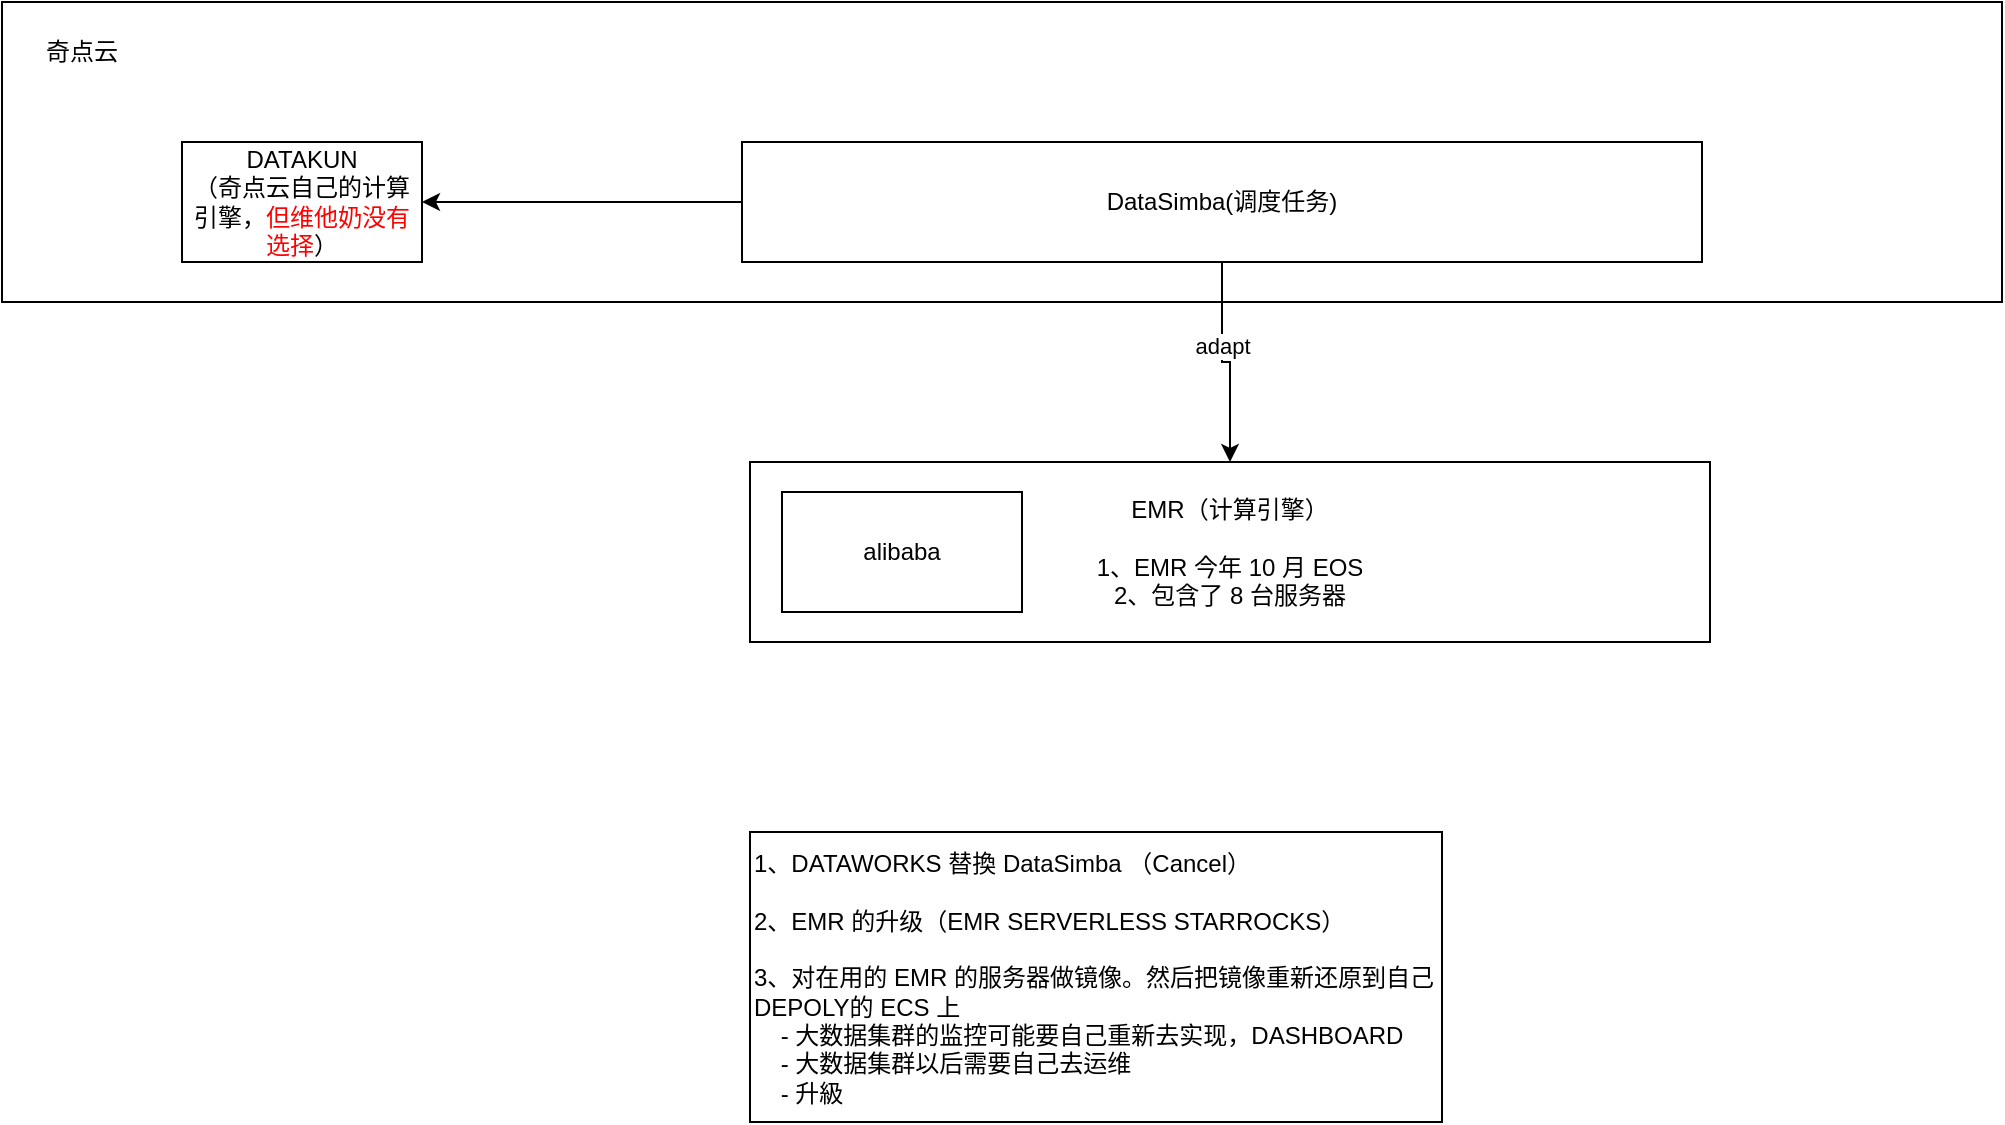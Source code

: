 <mxfile version="26.0.16" pages="6">
  <diagram id="A1w9XK3HSWpW4xJ76zjo" name="第 4 页">
    <mxGraphModel dx="2261" dy="772" grid="1" gridSize="10" guides="1" tooltips="1" connect="1" arrows="1" fold="1" page="1" pageScale="1" pageWidth="827" pageHeight="1169" math="0" shadow="0">
      <root>
        <mxCell id="0" />
        <mxCell id="1" parent="0" />
        <mxCell id="sMSkvm6UzwQkn9kENJbW-11" value="" style="rounded=0;whiteSpace=wrap;html=1;" vertex="1" parent="1">
          <mxGeometry x="-200" y="110" width="1000" height="150" as="geometry" />
        </mxCell>
        <mxCell id="sMSkvm6UzwQkn9kENJbW-3" style="edgeStyle=orthogonalEdgeStyle;rounded=0;orthogonalLoop=1;jettySize=auto;html=1;entryX=0.5;entryY=0;entryDx=0;entryDy=0;" edge="1" parent="1" source="sMSkvm6UzwQkn9kENJbW-1" target="sMSkvm6UzwQkn9kENJbW-2">
          <mxGeometry relative="1" as="geometry" />
        </mxCell>
        <mxCell id="sMSkvm6UzwQkn9kENJbW-8" value="adapt" style="edgeLabel;html=1;align=center;verticalAlign=middle;resizable=0;points=[];" vertex="1" connectable="0" parent="sMSkvm6UzwQkn9kENJbW-3">
          <mxGeometry x="-0.192" relative="1" as="geometry">
            <mxPoint as="offset" />
          </mxGeometry>
        </mxCell>
        <mxCell id="sMSkvm6UzwQkn9kENJbW-7" style="edgeStyle=orthogonalEdgeStyle;rounded=0;orthogonalLoop=1;jettySize=auto;html=1;" edge="1" parent="1" source="sMSkvm6UzwQkn9kENJbW-1" target="sMSkvm6UzwQkn9kENJbW-6">
          <mxGeometry relative="1" as="geometry" />
        </mxCell>
        <mxCell id="sMSkvm6UzwQkn9kENJbW-1" value="DataSimba(调度任务)" style="rounded=0;whiteSpace=wrap;html=1;" vertex="1" parent="1">
          <mxGeometry x="170" y="180" width="480" height="60" as="geometry" />
        </mxCell>
        <mxCell id="sMSkvm6UzwQkn9kENJbW-2" value="EMR（计算引擎）&lt;div&gt;&lt;br&gt;&lt;/div&gt;&lt;div&gt;1、EMR 今年 10 月 EOS&lt;/div&gt;&lt;div&gt;2、包含了 8 台服务器&lt;/div&gt;" style="rounded=0;whiteSpace=wrap;html=1;" vertex="1" parent="1">
          <mxGeometry x="174" y="340" width="480" height="90" as="geometry" />
        </mxCell>
        <mxCell id="sMSkvm6UzwQkn9kENJbW-4" value="1、DATAWORKS 替換 DataSimba （Cancel）&lt;div&gt;&lt;br&gt;2、EMR 的升级（EMR SERVERLESS STARROCKS）&lt;/div&gt;&lt;div&gt;&lt;br&gt;&lt;div&gt;3、对在用的 EMR 的服务器做镜像。然后把镜像重新还原到自己DEPOLY的 ECS 上&lt;/div&gt;&lt;div&gt;&amp;nbsp; &amp;nbsp; - 大数据集群的监控可能要自己重新去实现，DASHBOARD&lt;/div&gt;&lt;div&gt;&amp;nbsp; &amp;nbsp; - 大数据集群以后需要自己去运维&lt;/div&gt;&lt;div&gt;&amp;nbsp; &amp;nbsp; - 升級&lt;/div&gt;&lt;/div&gt;" style="rounded=0;whiteSpace=wrap;html=1;align=left;" vertex="1" parent="1">
          <mxGeometry x="174" y="525" width="346" height="145" as="geometry" />
        </mxCell>
        <mxCell id="sMSkvm6UzwQkn9kENJbW-6" value="DATAKUN&lt;br&gt;（奇点云自己的计算引擎，&lt;font style=&quot;color: rgb(255, 0, 0);&quot;&gt;但维他奶没有选择&lt;/font&gt;）" style="rounded=0;whiteSpace=wrap;html=1;" vertex="1" parent="1">
          <mxGeometry x="-110" y="180" width="120" height="60" as="geometry" />
        </mxCell>
        <mxCell id="sMSkvm6UzwQkn9kENJbW-10" value="alibaba" style="rounded=0;whiteSpace=wrap;html=1;" vertex="1" parent="1">
          <mxGeometry x="190" y="355" width="120" height="60" as="geometry" />
        </mxCell>
        <mxCell id="sMSkvm6UzwQkn9kENJbW-15" value="奇点云" style="text;strokeColor=none;align=center;fillColor=none;html=1;verticalAlign=middle;whiteSpace=wrap;rounded=0;" vertex="1" parent="1">
          <mxGeometry x="-190" y="120" width="60" height="30" as="geometry" />
        </mxCell>
      </root>
    </mxGraphModel>
  </diagram>
  <diagram id="63i-yV1RRP2NK2BykyU8" name="第 2 页">
    <mxGraphModel dx="2117" dy="1821" grid="1" gridSize="10" guides="1" tooltips="1" connect="1" arrows="1" fold="1" page="1" pageScale="1" pageWidth="827" pageHeight="1169" math="0" shadow="0">
      <root>
        <mxCell id="0" />
        <mxCell id="1" parent="0" />
        <mxCell id="k034mDpPohNFwEOob_9n-3" style="edgeStyle=elbowEdgeStyle;rounded=0;orthogonalLoop=1;jettySize=auto;html=1;startArrow=none;endArrow=none;exitX=1;exitY=0.5;exitDx=0;exitDy=0;" parent="1" source="hECveJR7XrIfBQxu_lEZ-1" target="hECveJR7XrIfBQxu_lEZ-2" edge="1">
          <mxGeometry relative="1" as="geometry" />
        </mxCell>
        <UserObject label="&lt;div style=&quot;text-align: left;&quot;&gt;&lt;div style=&quot;background-color: rgb(255, 255, 254); line-height: 19px;&quot;&gt;&lt;div style=&quot;line-height: 19px;&quot;&gt;&lt;font style=&quot;font-size: 12px;&quot; face=&quot;Helvetica&quot;&gt;&lt;b style=&quot;&quot;&gt;ads_trs_lst_agrm_rpt_df&lt;/b&gt;&lt;/font&gt;&lt;/div&gt;&lt;/div&gt;&lt;/div&gt;&lt;div style=&quot;text-align: left;&quot;&gt;(陈列堆积签约汇总报表&lt;span style=&quot;background-color: initial;&quot;&gt;)&lt;/span&gt;&lt;br&gt;&lt;/div&gt;&lt;div style=&quot;text-align: left;&quot;&gt;&lt;br&gt;&lt;/div&gt;&lt;div style=&quot;text-align: left;&quot;&gt;&lt;b style=&quot;background-color: initial;&quot;&gt;job:&lt;/b&gt;&lt;/div&gt;&lt;div style=&quot;text-align: left;&quot;&gt;job_trsf_ads_trs_lst_agrm_rpt_df_2278&lt;br&gt;&lt;/div&gt;&lt;div style=&quot;text-align: left;&quot;&gt;&lt;br&gt;&lt;/div&gt;&lt;div style=&quot;font-weight: bold; text-align: left;&quot;&gt;&lt;b style=&quot;background-color: initial;&quot;&gt;处理过程:&lt;/b&gt;&lt;/div&gt;1.计算出不同地区、办事处、客户组、成本中心、门店下业代、主管、销量、陈列品项、兑付方式&lt;span style=&quot;white-space: pre;&quot;&gt;&#x9;&lt;/span&gt;&lt;div style=&quot;text-align: left;&quot;&gt;&lt;br&gt;&lt;/div&gt;" treeRoot="1" id="hECveJR7XrIfBQxu_lEZ-1">
          <mxCell style="whiteSpace=wrap;html=1;align=center;treeFolding=1;treeMoving=1;newEdgeStyle={&quot;edgeStyle&quot;:&quot;elbowEdgeStyle&quot;,&quot;startArrow&quot;:&quot;none&quot;,&quot;endArrow&quot;:&quot;none&quot;};" parent="1" vertex="1">
            <mxGeometry x="-540" y="-240" width="540" height="155" as="geometry" />
          </mxCell>
        </UserObject>
        <mxCell id="hECveJR7XrIfBQxu_lEZ-4" style="edgeStyle=elbowEdgeStyle;rounded=0;orthogonalLoop=1;jettySize=auto;html=1;startArrow=none;endArrow=none;exitX=1;exitY=0.5;exitDx=0;exitDy=0;" parent="1" source="hECveJR7XrIfBQxu_lEZ-2" target="hECveJR7XrIfBQxu_lEZ-3" edge="1">
          <mxGeometry relative="1" as="geometry" />
        </mxCell>
        <mxCell id="hECveJR7XrIfBQxu_lEZ-6" style="edgeStyle=elbowEdgeStyle;rounded=0;orthogonalLoop=1;jettySize=auto;html=1;startArrow=none;endArrow=none;exitX=1;exitY=0.5;exitDx=0;exitDy=0;" parent="1" source="hECveJR7XrIfBQxu_lEZ-2" target="hECveJR7XrIfBQxu_lEZ-5" edge="1">
          <mxGeometry relative="1" as="geometry" />
        </mxCell>
        <UserObject label="&lt;div style=&quot;text-align: left;&quot;&gt;&lt;div style=&quot;background-color: rgb(255, 255, 254); line-height: 19px;&quot;&gt;&lt;div style=&quot;line-height: 19px;&quot;&gt;&lt;div style=&quot;line-height: 19px;&quot;&gt;&lt;font style=&quot;font-size: 12px;&quot; face=&quot;Helvetica&quot;&gt;&lt;b&gt;dws_trs_lst_agrm_df&lt;/b&gt;&lt;/font&gt;&lt;/div&gt;&lt;/div&gt;&lt;div style=&quot;line-height: 19px;&quot;&gt;(陈列签约汇总表&lt;span style=&quot;background-color: initial;&quot;&gt;)&lt;/span&gt;&lt;br&gt;&lt;/div&gt;&lt;/div&gt;&lt;/div&gt;&lt;div style=&quot;text-align: left;&quot;&gt;&lt;br&gt;&lt;/div&gt;&lt;div style=&quot;text-align: left;&quot;&gt;&lt;b style=&quot;background-color: initial;&quot;&gt;job:&lt;/b&gt;&lt;/div&gt;&lt;div style=&quot;text-align: left;&quot;&gt;job_trsf_dws_trs_lst_agrm_df_2021&lt;br&gt;&lt;/div&gt;&lt;div style=&quot;text-align: left;&quot;&gt;&lt;br&gt;&lt;/div&gt;&lt;div style=&quot;font-weight: bold; text-align: left;&quot;&gt;&lt;b style=&quot;background-color: initial;&quot;&gt;处理过程:&lt;/b&gt;&lt;/div&gt;1.计算出不同签约门店下的陈列主题活动、本品销量、门店签约时星级&lt;div style=&quot;text-align: left;&quot;&gt;&lt;br&gt;&lt;/div&gt;" treeRoot="1" id="hECveJR7XrIfBQxu_lEZ-2">
          <mxCell style="whiteSpace=wrap;html=1;align=center;treeFolding=1;treeMoving=1;newEdgeStyle={&quot;edgeStyle&quot;:&quot;elbowEdgeStyle&quot;,&quot;startArrow&quot;:&quot;none&quot;,&quot;endArrow&quot;:&quot;none&quot;};" parent="1" vertex="1">
            <mxGeometry x="60" y="-240" width="470" height="155" as="geometry" />
          </mxCell>
        </UserObject>
        <UserObject label="&lt;div style=&quot;text-align: left;&quot;&gt;&lt;div style=&quot;background-color: rgb(255, 255, 254); line-height: 19px;&quot;&gt;&lt;div style=&quot;line-height: 19px;&quot;&gt;&lt;div style=&quot;line-height: 19px;&quot;&gt;&lt;div style=&quot;line-height: 19px;&quot;&gt;&lt;font style=&quot;font-size: 12px;&quot; face=&quot;Helvetica&quot;&gt;&lt;b&gt;dwd_trs_sal_expn_aply_dtl_df&lt;/b&gt;&lt;/font&gt;&lt;/div&gt;&lt;/div&gt;&lt;/div&gt;&lt;div style=&quot;line-height: 19px;&quot;&gt;(费用申请信息表&lt;span style=&quot;background-color: initial;&quot;&gt;)&lt;/span&gt;&lt;br&gt;&lt;/div&gt;&lt;/div&gt;&lt;/div&gt;&lt;div style=&quot;text-align: left;&quot;&gt;&lt;br&gt;&lt;/div&gt;&lt;div style=&quot;text-align: left;&quot;&gt;&lt;b style=&quot;background-color: initial;&quot;&gt;job:&lt;/b&gt;&lt;/div&gt;&lt;div style=&quot;text-align: left;&quot;&gt;job_trsf_dwd_trs_sal_expn_aply_dtl_df_2985&lt;br&gt;&lt;/div&gt;&lt;div style=&quot;text-align: left;&quot;&gt;&lt;br&gt;&lt;/div&gt;&lt;div style=&quot;font-weight: bold; text-align: left;&quot;&gt;&lt;b style=&quot;background-color: initial;&quot;&gt;处理过程:&lt;/b&gt;&lt;/div&gt;1.计算出不同门店下活动的预估费用&lt;div style=&quot;text-align: left;&quot;&gt;&lt;br&gt;&lt;/div&gt;" treeRoot="1" id="hECveJR7XrIfBQxu_lEZ-3">
          <mxCell style="whiteSpace=wrap;html=1;align=center;treeFolding=1;treeMoving=1;newEdgeStyle={&quot;edgeStyle&quot;:&quot;elbowEdgeStyle&quot;,&quot;startArrow&quot;:&quot;none&quot;,&quot;endArrow&quot;:&quot;none&quot;};" parent="1" vertex="1">
            <mxGeometry x="570" y="-662" width="280" height="155" as="geometry" />
          </mxCell>
        </UserObject>
        <mxCell id="hECveJR7XrIfBQxu_lEZ-8" style="edgeStyle=elbowEdgeStyle;rounded=0;orthogonalLoop=1;jettySize=auto;html=1;startArrow=none;endArrow=none;exitX=1;exitY=0.5;exitDx=0;exitDy=0;entryX=0;entryY=0.5;entryDx=0;entryDy=0;" parent="1" source="hECveJR7XrIfBQxu_lEZ-5" target="hECveJR7XrIfBQxu_lEZ-7" edge="1">
          <mxGeometry relative="1" as="geometry" />
        </mxCell>
        <mxCell id="bACeTL3MuIUwSK5j_YpA-2" style="edgeStyle=elbowEdgeStyle;rounded=0;orthogonalLoop=1;jettySize=auto;html=1;startArrow=none;endArrow=none;exitX=1;exitY=0.5;exitDx=0;exitDy=0;entryX=0;entryY=0.5;entryDx=0;entryDy=0;" parent="1" source="hECveJR7XrIfBQxu_lEZ-5" target="bACeTL3MuIUwSK5j_YpA-1" edge="1">
          <mxGeometry relative="1" as="geometry" />
        </mxCell>
        <mxCell id="jAnM_ObHsB-zVpHEO8Ew-3" style="edgeStyle=elbowEdgeStyle;rounded=0;orthogonalLoop=1;jettySize=auto;html=1;startArrow=none;endArrow=none;exitX=1;exitY=0.5;exitDx=0;exitDy=0;" parent="1" source="hECveJR7XrIfBQxu_lEZ-5" target="jAnM_ObHsB-zVpHEO8Ew-1" edge="1">
          <mxGeometry relative="1" as="geometry" />
        </mxCell>
        <mxCell id="k034mDpPohNFwEOob_9n-2" style="edgeStyle=elbowEdgeStyle;rounded=0;orthogonalLoop=1;jettySize=auto;html=1;startArrow=none;endArrow=none;exitX=1;exitY=0.5;exitDx=0;exitDy=0;entryX=0;entryY=0.5;entryDx=0;entryDy=0;" parent="1" source="hECveJR7XrIfBQxu_lEZ-5" target="k034mDpPohNFwEOob_9n-1" edge="1">
          <mxGeometry relative="1" as="geometry" />
        </mxCell>
        <UserObject label="&lt;div style=&quot;text-align: left;&quot;&gt;&lt;div style=&quot;background-color: rgb(255, 255, 254); line-height: 19px;&quot;&gt;&lt;div style=&quot;line-height: 19px;&quot;&gt;&lt;div style=&quot;line-height: 19px;&quot;&gt;&lt;div style=&quot;line-height: 19px;&quot;&gt;&lt;div style=&quot;line-height: 19px;&quot;&gt;&lt;font style=&quot;font-size: 12px;&quot; face=&quot;Helvetica&quot;&gt;&lt;b&gt;dws_trs_lst_agrm_dtl_df&lt;/b&gt;&lt;/font&gt;&lt;/div&gt;&lt;/div&gt;&lt;/div&gt;&lt;/div&gt;&lt;div style=&quot;line-height: 19px;&quot;&gt;(陈列协议明细表&lt;span style=&quot;background-color: initial;&quot;&gt;)&lt;/span&gt;&lt;br&gt;&lt;/div&gt;&lt;/div&gt;&lt;/div&gt;&lt;div style=&quot;text-align: left;&quot;&gt;&lt;br&gt;&lt;/div&gt;&lt;div style=&quot;text-align: left;&quot;&gt;&lt;b style=&quot;background-color: initial;&quot;&gt;job:&lt;/b&gt;&lt;/div&gt;&lt;div style=&quot;text-align: left;&quot;&gt;job_trsf_dws_trs_lst_agrm_dtl_df_1685&lt;br&gt;&lt;/div&gt;&lt;div style=&quot;text-align: left;&quot;&gt;&lt;br&gt;&lt;/div&gt;&lt;div style=&quot;font-weight: bold; text-align: left;&quot;&gt;&lt;b style=&quot;background-color: initial;&quot;&gt;处理过程:&lt;/b&gt;&lt;/div&gt;1.计算出不同签约门店下的陈列主题活动、本品销量、门店签约时星级、费用销量目的达成率&lt;div style=&quot;text-align: left;&quot;&gt;&lt;br&gt;&lt;/div&gt;" treeRoot="1" id="hECveJR7XrIfBQxu_lEZ-5">
          <mxCell style="whiteSpace=wrap;html=1;align=center;treeFolding=1;treeMoving=1;newEdgeStyle={&quot;edgeStyle&quot;:&quot;elbowEdgeStyle&quot;,&quot;startArrow&quot;:&quot;none&quot;,&quot;endArrow&quot;:&quot;none&quot;};" parent="1" vertex="1">
            <mxGeometry x="570" y="-60" width="500" height="155" as="geometry" />
          </mxCell>
        </UserObject>
        <UserObject label="&lt;div style=&quot;text-align: left;&quot;&gt;&lt;div style=&quot;background-color: rgb(255, 255, 254); line-height: 19px;&quot;&gt;&lt;div style=&quot;line-height: 19px;&quot;&gt;&lt;div style=&quot;line-height: 19px;&quot;&gt;&lt;div style=&quot;line-height: 19px;&quot;&gt;&lt;font style=&quot;font-size: 12px;&quot; face=&quot;Helvetica&quot;&gt;&lt;b&gt;dwd_trs_sal_expn_aply_dtl_df&lt;/b&gt;&lt;/font&gt;&lt;/div&gt;&lt;/div&gt;&lt;/div&gt;&lt;div style=&quot;line-height: 19px;&quot;&gt;(费用申请信息表&lt;span style=&quot;background-color: initial;&quot;&gt;)&lt;/span&gt;&lt;br&gt;&lt;/div&gt;&lt;/div&gt;&lt;/div&gt;&lt;div style=&quot;text-align: left;&quot;&gt;&lt;br&gt;&lt;/div&gt;&lt;div style=&quot;text-align: left;&quot;&gt;&lt;b style=&quot;background-color: initial;&quot;&gt;job:&lt;/b&gt;&lt;/div&gt;&lt;div style=&quot;text-align: left;&quot;&gt;job_trsf_dwd_trs_sal_expn_aply_dtl_df_2985&lt;br&gt;&lt;/div&gt;&lt;div style=&quot;text-align: left;&quot;&gt;&lt;br&gt;&lt;/div&gt;&lt;div style=&quot;font-weight: bold; text-align: left;&quot;&gt;&lt;b style=&quot;background-color: initial;&quot;&gt;处理过程:&lt;/b&gt;&lt;/div&gt;1.计算出不同门店下活动的预估费用&lt;div style=&quot;text-align: left;&quot;&gt;&lt;br&gt;&lt;/div&gt;" treeRoot="1" id="hECveJR7XrIfBQxu_lEZ-7">
          <mxCell style="whiteSpace=wrap;html=1;align=center;treeFolding=1;treeMoving=1;newEdgeStyle={&quot;edgeStyle&quot;:&quot;elbowEdgeStyle&quot;,&quot;startArrow&quot;:&quot;none&quot;,&quot;endArrow&quot;:&quot;none&quot;};" parent="1" vertex="1">
            <mxGeometry x="1090" y="-310" width="270" height="155" as="geometry" />
          </mxCell>
        </UserObject>
        <UserObject label="&lt;div style=&quot;text-align: left;&quot;&gt;&lt;div style=&quot;background-color: rgb(255, 255, 254); line-height: 19px;&quot;&gt;&lt;div style=&quot;line-height: 19px;&quot;&gt;&lt;div style=&quot;line-height: 19px;&quot;&gt;&lt;div style=&quot;line-height: 19px;&quot;&gt;&lt;font style=&quot;font-size: 12px;&quot; face=&quot;Helvetica&quot;&gt;&lt;b&gt;dwd_trs_sal_bsn_prxy_ord_dtl_df&lt;/b&gt;&lt;/font&gt;&lt;/div&gt;&lt;/div&gt;&lt;/div&gt;&lt;/div&gt;&lt;/div&gt;&lt;div style=&quot;text-align: left;&quot;&gt;(业代订单明细表&lt;span style=&quot;background-color: initial;&quot;&gt;)&lt;/span&gt;&lt;/div&gt;&lt;div style=&quot;text-align: left;&quot;&gt;&lt;br&gt;&lt;/div&gt;&lt;div style=&quot;text-align: left;&quot;&gt;&lt;b style=&quot;background-color: initial;&quot;&gt;job:&lt;/b&gt;&lt;/div&gt;&lt;div style=&quot;text-align: left;&quot;&gt;job_trsf_dwd_trs_sal_bsn_prxy_ord_dtl_df_6488&lt;br&gt;&lt;/div&gt;&lt;div style=&quot;text-align: left;&quot;&gt;&lt;br&gt;&lt;/div&gt;&lt;div style=&quot;font-weight: bold; text-align: left;&quot;&gt;&lt;b style=&quot;background-color: initial;&quot;&gt;处理过程:&lt;/b&gt;&lt;/div&gt;1.计算出不同大区、成本中心、办事处、客户组、门店、渠道、品牌下的业代下单数量、积分明细数据&lt;div style=&quot;text-align: left;&quot;&gt;&lt;br&gt;&lt;/div&gt;" treeRoot="1" id="bACeTL3MuIUwSK5j_YpA-1">
          <mxCell style="whiteSpace=wrap;html=1;align=center;treeFolding=1;treeMoving=1;newEdgeStyle={&quot;edgeStyle&quot;:&quot;elbowEdgeStyle&quot;,&quot;startArrow&quot;:&quot;none&quot;,&quot;endArrow&quot;:&quot;none&quot;};" parent="1" vertex="1">
            <mxGeometry x="1090" y="-130" width="550" height="155" as="geometry" />
          </mxCell>
        </UserObject>
        <UserObject label="&lt;div style=&quot;text-align: left;&quot;&gt;&lt;div style=&quot;background-color: rgb(255, 255, 254); line-height: 19px;&quot;&gt;&lt;div style=&quot;line-height: 19px;&quot;&gt;&lt;div style=&quot;line-height: 19px;&quot;&gt;&lt;div style=&quot;line-height: 19px;&quot;&gt;&lt;div style=&quot;line-height: 19px;&quot;&gt;&lt;font style=&quot;font-size: 12px;&quot; face=&quot;Helvetica&quot;&gt;&lt;b&gt;dwd_trs_sal_acvy_sign_dtl_df&lt;/b&gt;&lt;/font&gt;&lt;/div&gt;&lt;/div&gt;&lt;/div&gt;&lt;/div&gt;&lt;/div&gt;&lt;/div&gt;&lt;div style=&quot;text-align: left;&quot;&gt;(主题活动签约信息表&lt;span style=&quot;background-color: initial;&quot;&gt;)&lt;/span&gt;&lt;br&gt;&lt;/div&gt;&lt;div style=&quot;text-align: left;&quot;&gt;&lt;br&gt;&lt;/div&gt;&lt;div style=&quot;text-align: left;&quot;&gt;&lt;b style=&quot;background-color: initial;&quot;&gt;job:&lt;/b&gt;&lt;/div&gt;&lt;div style=&quot;text-align: left;&quot;&gt;job_trsf_dwd_trs_sal_acvy_sign_dtl_df_8836&lt;br&gt;&lt;/div&gt;&lt;div style=&quot;text-align: left;&quot;&gt;&lt;br&gt;&lt;/div&gt;&lt;div style=&quot;font-weight: bold; text-align: left;&quot;&gt;&lt;b style=&quot;background-color: initial;&quot;&gt;处理过程:&lt;/b&gt;&lt;/div&gt;&lt;div style=&quot;text-align: left;&quot;&gt;1.计算出不同活动的签约明细数据&lt;b style=&quot;font-weight: bold; background-color: initial;&quot;&gt;&lt;br&gt;&lt;/b&gt;&lt;/div&gt;&lt;div style=&quot;font-weight: bold; text-align: left;&quot;&gt;&lt;/div&gt;" treeRoot="1" id="jAnM_ObHsB-zVpHEO8Ew-1">
          <mxCell style="whiteSpace=wrap;html=1;align=center;treeFolding=1;treeMoving=1;newEdgeStyle={&quot;edgeStyle&quot;:&quot;elbowEdgeStyle&quot;,&quot;startArrow&quot;:&quot;none&quot;,&quot;endArrow&quot;:&quot;none&quot;};" parent="1" vertex="1">
            <mxGeometry x="1090" y="50" width="260" height="130" as="geometry" />
          </mxCell>
        </UserObject>
        <UserObject label="&lt;div style=&quot;text-align: left;&quot;&gt;&lt;div style=&quot;background-color: rgb(255, 255, 254); line-height: 19px;&quot;&gt;&lt;div style=&quot;line-height: 19px;&quot;&gt;&lt;div style=&quot;line-height: 19px;&quot;&gt;&lt;div style=&quot;line-height: 19px;&quot;&gt;&lt;div style=&quot;line-height: 19px;&quot;&gt;&lt;div style=&quot;line-height: 19px;&quot;&gt;&lt;font style=&quot;font-size: 12px;&quot; face=&quot;Helvetica&quot;&gt;&lt;b&gt;dwd_trs_sal_pymt_pic_dtl_df&lt;/b&gt;&lt;/font&gt;&lt;/div&gt;&lt;/div&gt;&lt;/div&gt;&lt;/div&gt;&lt;/div&gt;&lt;/div&gt;&lt;/div&gt;&lt;div style=&quot;text-align: left;&quot;&gt;(核销图片信息表&lt;span style=&quot;background-color: initial;&quot;&gt;)&lt;/span&gt;&lt;br&gt;&lt;/div&gt;&lt;div style=&quot;text-align: left;&quot;&gt;&lt;br&gt;&lt;/div&gt;&lt;div style=&quot;text-align: left;&quot;&gt;&lt;b style=&quot;background-color: initial;&quot;&gt;job:&lt;/b&gt;&lt;/div&gt;&lt;div style=&quot;text-align: left;&quot;&gt;job_trsf_dwd_trs_sal_pymt_pic_dtl_df_5124&lt;br&gt;&lt;/div&gt;&lt;div style=&quot;text-align: left;&quot;&gt;&lt;br&gt;&lt;/div&gt;&lt;div style=&quot;font-weight: bold; text-align: left;&quot;&gt;&lt;b style=&quot;background-color: initial;&quot;&gt;处理过程:&lt;/b&gt;&lt;/div&gt;&lt;div style=&quot;text-align: left;&quot;&gt;1.计算出拍照的图中是否按陈列规则摆列&lt;b style=&quot;font-weight: bold; background-color: initial;&quot;&gt;&lt;br&gt;&lt;/b&gt;&lt;/div&gt;&lt;div style=&quot;font-weight: bold; text-align: left;&quot;&gt;&lt;/div&gt;" treeRoot="1" id="k034mDpPohNFwEOob_9n-1">
          <mxCell style="whiteSpace=wrap;html=1;align=center;treeFolding=1;treeMoving=1;newEdgeStyle={&quot;edgeStyle&quot;:&quot;elbowEdgeStyle&quot;,&quot;startArrow&quot;:&quot;none&quot;,&quot;endArrow&quot;:&quot;none&quot;};" parent="1" vertex="1">
            <mxGeometry x="1090" y="200" width="260" height="130" as="geometry" />
          </mxCell>
        </UserObject>
      </root>
    </mxGraphModel>
  </diagram>
  <diagram id="r-UUUDBxFd2QoWTMX98G" name="第 3 页">
    <mxGraphModel dx="2117" dy="1821" grid="1" gridSize="10" guides="1" tooltips="1" connect="1" arrows="1" fold="1" page="1" pageScale="1" pageWidth="827" pageHeight="1169" math="0" shadow="0">
      <root>
        <mxCell id="0" />
        <mxCell id="1" parent="0" />
        <mxCell id="zvSd5KfrHXZOM9RdSPQO-1" style="edgeStyle=elbowEdgeStyle;rounded=0;orthogonalLoop=1;jettySize=auto;html=1;startArrow=none;endArrow=none;exitX=1;exitY=0.5;exitDx=0;exitDy=0;" parent="1" source="TMUc2_etTlVPTGdiGfPv-1" target="TMUc2_etTlVPTGdiGfPv-2" edge="1">
          <mxGeometry relative="1" as="geometry" />
        </mxCell>
        <UserObject label="&lt;div style=&quot;text-align: left;&quot;&gt;&lt;div style=&quot;background-color: rgb(255, 255, 254); line-height: 19px;&quot;&gt;&lt;div style=&quot;line-height: 19px;&quot;&gt;&lt;div style=&quot;line-height: 19px;&quot;&gt;&lt;font style=&quot;font-size: 12px;&quot; face=&quot;Helvetica&quot;&gt;ads_trs_sal_store_score_dtl_df&lt;/font&gt;&lt;/div&gt;&lt;/div&gt;&lt;/div&gt;&lt;/div&gt;&lt;div style=&quot;text-align: left;&quot;&gt;(门店评分明细表&lt;span style=&quot;background-color: initial;&quot;&gt;)&lt;/span&gt;&lt;br&gt;&lt;/div&gt;&lt;div style=&quot;text-align: left;&quot;&gt;&lt;br&gt;&lt;/div&gt;&lt;div style=&quot;text-align: left;&quot;&gt;&lt;b style=&quot;background-color: initial;&quot;&gt;job:&lt;/b&gt;&lt;/div&gt;&lt;div style=&quot;text-align: left;&quot;&gt;job_trsf_ads_trs_sal_store_score_dtl_df_4407&lt;br&gt;&lt;/div&gt;&lt;div style=&quot;text-align: left;&quot;&gt;&lt;br&gt;&lt;/div&gt;&lt;div style=&quot;font-weight: bold; text-align: left;&quot;&gt;&lt;b style=&quot;background-color: initial;&quot;&gt;处理过程:&lt;/b&gt;&lt;/div&gt;1.计算出不同地区、办事处、客户组、成本中心下各门店拜访时业代、计分明细项、分销标准得分、加分得分、星级、总分、上次得分&lt;span style=&quot;&quot;&gt;&lt;span style=&quot;&quot;&gt;&amp;nbsp; &amp;nbsp;&amp;nbsp;&lt;/span&gt;&lt;/span&gt;&lt;div style=&quot;text-align: left;&quot;&gt;&lt;br&gt;&lt;/div&gt;" treeRoot="1" id="TMUc2_etTlVPTGdiGfPv-1">
          <mxCell style="whiteSpace=wrap;html=1;align=center;treeFolding=1;treeMoving=1;newEdgeStyle={&quot;edgeStyle&quot;:&quot;elbowEdgeStyle&quot;,&quot;startArrow&quot;:&quot;none&quot;,&quot;endArrow&quot;:&quot;none&quot;};" parent="1" vertex="1">
            <mxGeometry x="-760" y="-810" width="730" height="155" as="geometry" />
          </mxCell>
        </UserObject>
        <mxCell id="l9RQevm1ebvaICnypTkS-3" style="edgeStyle=elbowEdgeStyle;rounded=0;orthogonalLoop=1;jettySize=auto;html=1;startArrow=none;endArrow=none;exitX=1;exitY=0.5;exitDx=0;exitDy=0;entryX=0;entryY=0.5;entryDx=0;entryDy=0;" parent="1" source="TMUc2_etTlVPTGdiGfPv-2" target="zvSd5KfrHXZOM9RdSPQO-2" edge="1">
          <mxGeometry relative="1" as="geometry" />
        </mxCell>
        <UserObject label="&lt;div style=&quot;text-align: left;&quot;&gt;&lt;div style=&quot;background-color: rgb(255, 255, 254); line-height: 19px;&quot;&gt;&lt;div style=&quot;line-height: 19px;&quot;&gt;&lt;div style=&quot;line-height: 19px;&quot;&gt;&lt;font style=&quot;font-size: 12px;&quot; face=&quot;Helvetica&quot;&gt;&lt;b&gt;dwd_trs_sal_store_score_dtl_df&lt;/b&gt;&lt;/font&gt;&lt;/div&gt;&lt;/div&gt;&lt;/div&gt;&lt;/div&gt;&lt;div style=&quot;text-align: left;&quot;&gt;(门店评分明细表&lt;span style=&quot;background-color: initial;&quot;&gt;)&lt;/span&gt;&lt;br&gt;&lt;/div&gt;&lt;div style=&quot;text-align: left;&quot;&gt;&lt;br&gt;&lt;/div&gt;&lt;div style=&quot;text-align: left;&quot;&gt;&lt;b style=&quot;background-color: initial;&quot;&gt;job:&lt;/b&gt;&lt;/div&gt;&lt;div style=&quot;text-align: left;&quot;&gt;job_trsf_dwd_trs_sal_store_score_dtl_df_3487&lt;br&gt;&lt;/div&gt;&lt;div style=&quot;text-align: left;&quot;&gt;&lt;br&gt;&lt;/div&gt;&lt;div style=&quot;font-weight: bold; text-align: left;&quot;&gt;&lt;b style=&quot;background-color: initial;&quot;&gt;处理过程:&lt;/b&gt;&lt;/div&gt;1.计算出不同地区、办事处、客户组、成本中心的门店评分明细数据&lt;span style=&quot;&quot;&gt;&lt;span style=&quot;&quot;&gt;&amp;nbsp;&amp;nbsp;&amp;nbsp;&amp;nbsp;&lt;/span&gt;&lt;/span&gt;&lt;div style=&quot;text-align: left;&quot;&gt;&lt;br&gt;&lt;/div&gt;" treeRoot="1" id="TMUc2_etTlVPTGdiGfPv-2">
          <mxCell style="whiteSpace=wrap;html=1;align=center;treeFolding=1;treeMoving=1;newEdgeStyle={&quot;edgeStyle&quot;:&quot;elbowEdgeStyle&quot;,&quot;startArrow&quot;:&quot;none&quot;,&quot;endArrow&quot;:&quot;none&quot;};" parent="1" vertex="1">
            <mxGeometry x="70" y="-810" width="540" height="155" as="geometry" />
          </mxCell>
        </UserObject>
        <mxCell id="Cn0KOAnvLRvClu2dwjlk-2" style="edgeStyle=elbowEdgeStyle;rounded=0;orthogonalLoop=1;jettySize=auto;html=1;startArrow=none;endArrow=none;exitX=1;exitY=0.5;exitDx=0;exitDy=0;entryX=0;entryY=0.5;entryDx=0;entryDy=0;" parent="1" source="zvSd5KfrHXZOM9RdSPQO-2" target="Cn0KOAnvLRvClu2dwjlk-1" edge="1">
          <mxGeometry relative="1" as="geometry" />
        </mxCell>
        <mxCell id="l9RQevm1ebvaICnypTkS-2" style="edgeStyle=elbowEdgeStyle;rounded=0;orthogonalLoop=1;jettySize=auto;html=1;startArrow=none;endArrow=none;exitX=1;exitY=0.5;exitDx=0;exitDy=0;" parent="1" source="zvSd5KfrHXZOM9RdSPQO-2" target="l9RQevm1ebvaICnypTkS-1" edge="1">
          <mxGeometry relative="1" as="geometry" />
        </mxCell>
        <UserObject label="&lt;div style=&quot;text-align: left;&quot;&gt;&lt;div style=&quot;background-color: rgb(255, 255, 254); line-height: 19px;&quot;&gt;&lt;div style=&quot;line-height: 19px;&quot;&gt;&lt;div style=&quot;line-height: 19px;&quot;&gt;&lt;div style=&quot;line-height: 19px;&quot;&gt;&lt;font style=&quot;font-size: 12px;&quot;&gt;&lt;b&gt;dws_trs_sal_bsn_prxy_ord_df&lt;/b&gt;&lt;/font&gt;&lt;/div&gt;&lt;/div&gt;&lt;/div&gt;&lt;/div&gt;&lt;/div&gt;&lt;div style=&quot;text-align: left;&quot;&gt;(门店评分明细表&lt;span style=&quot;background-color: initial;&quot;&gt;)&lt;/span&gt;&lt;br&gt;&lt;/div&gt;&lt;div style=&quot;text-align: left;&quot;&gt;&lt;br&gt;&lt;/div&gt;&lt;div style=&quot;text-align: left;&quot;&gt;&lt;b style=&quot;background-color: initial;&quot;&gt;job:&lt;/b&gt;&lt;/div&gt;&lt;div style=&quot;text-align: left;&quot;&gt;job_trsf_dws_trs_sal_bsn_prxy_ord_df_3880&lt;br&gt;&lt;/div&gt;&lt;div style=&quot;text-align: left;&quot;&gt;&lt;br&gt;&lt;/div&gt;&lt;div style=&quot;font-weight: bold; text-align: left;&quot;&gt;&lt;b style=&quot;background-color: initial;&quot;&gt;处理过程:&lt;/b&gt;&lt;/div&gt;1.计算出各业代出货订单明细数据(渠道、产品、品牌、箱数、金额)&lt;span style=&quot;&quot;&gt;&lt;span style=&quot;&quot;&gt;&amp;nbsp; &amp;nbsp;&amp;nbsp;&lt;/span&gt;&lt;/span&gt;&lt;div style=&quot;text-align: left;&quot;&gt;&lt;br&gt;&lt;/div&gt;" treeRoot="1" id="zvSd5KfrHXZOM9RdSPQO-2">
          <mxCell style="whiteSpace=wrap;html=1;align=center;treeFolding=1;treeMoving=1;newEdgeStyle={&quot;edgeStyle&quot;:&quot;elbowEdgeStyle&quot;,&quot;startArrow&quot;:&quot;none&quot;,&quot;endArrow&quot;:&quot;none&quot;};" parent="1" vertex="1">
            <mxGeometry x="640" y="-810" width="540" height="155" as="geometry" />
          </mxCell>
        </UserObject>
        <UserObject label="&lt;div style=&quot;text-align: left;&quot;&gt;&lt;div style=&quot;background-color: rgb(255, 255, 254); line-height: 19px;&quot;&gt;&lt;div style=&quot;line-height: 19px;&quot;&gt;&lt;div style=&quot;line-height: 19px;&quot;&gt;&lt;div style=&quot;line-height: 19px;&quot;&gt;&lt;font style=&quot;font-size: 12px;&quot; face=&quot;Helvetica&quot;&gt;&lt;b&gt;dwd_trs_sal_bsn_prxy_ord_dtl_df&lt;/b&gt;&lt;/font&gt;&lt;/div&gt;&lt;/div&gt;&lt;/div&gt;&lt;/div&gt;&lt;/div&gt;&lt;div style=&quot;text-align: left;&quot;&gt;(业代订单明细表&lt;span style=&quot;background-color: initial;&quot;&gt;)&lt;/span&gt;&lt;/div&gt;&lt;div style=&quot;text-align: left;&quot;&gt;&lt;br&gt;&lt;/div&gt;&lt;div style=&quot;text-align: left;&quot;&gt;&lt;b style=&quot;background-color: initial;&quot;&gt;job:&lt;/b&gt;&lt;/div&gt;&lt;div style=&quot;text-align: left;&quot;&gt;job_trsf_dwd_trs_sal_bsn_prxy_ord_dtl_df_6488&lt;br&gt;&lt;/div&gt;&lt;div style=&quot;text-align: left;&quot;&gt;&lt;br&gt;&lt;/div&gt;&lt;div style=&quot;font-weight: bold; text-align: left;&quot;&gt;&lt;b style=&quot;background-color: initial;&quot;&gt;处理过程:&lt;/b&gt;&lt;/div&gt;1.计算出不同大区、成本中心、办事处、客户组、门店、渠道、品牌下的业代下单数量、积分明细数据&lt;div style=&quot;text-align: left;&quot;&gt;&lt;br&gt;&lt;/div&gt;" treeRoot="1" id="Cn0KOAnvLRvClu2dwjlk-1">
          <mxCell style="whiteSpace=wrap;html=1;align=center;treeFolding=1;treeMoving=1;newEdgeStyle={&quot;edgeStyle&quot;:&quot;elbowEdgeStyle&quot;,&quot;startArrow&quot;:&quot;none&quot;,&quot;endArrow&quot;:&quot;none&quot;};" parent="1" vertex="1">
            <mxGeometry x="1210" y="-940" width="550" height="155" as="geometry" />
          </mxCell>
        </UserObject>
        <UserObject label="&lt;div style=&quot;text-align: left;&quot;&gt;&lt;div style=&quot;background-color: rgb(255, 255, 254); line-height: 19px;&quot;&gt;&lt;div style=&quot;line-height: 19px;&quot;&gt;&lt;div style=&quot;line-height: 19px;&quot;&gt;&lt;div style=&quot;line-height: 19px;&quot;&gt;&lt;div style=&quot;line-height: 19px;&quot;&gt;&lt;font style=&quot;font-size: 12px;&quot; face=&quot;Helvetica&quot;&gt;&lt;b&gt;dwd_trs_sal_ord_deliv_dtl_df&lt;/b&gt;&lt;/font&gt;&lt;/div&gt;&lt;/div&gt;&lt;/div&gt;&lt;/div&gt;&lt;/div&gt;&lt;/div&gt;&lt;div style=&quot;text-align: left;&quot;&gt;(订单发货明细表&lt;span style=&quot;background-color: initial;&quot;&gt;)&lt;/span&gt;&lt;br&gt;&lt;/div&gt;&lt;div style=&quot;text-align: left;&quot;&gt;&lt;br&gt;&lt;/div&gt;&lt;div style=&quot;text-align: left;&quot;&gt;&lt;b style=&quot;background-color: initial;&quot;&gt;job:&lt;/b&gt;&lt;/div&gt;&lt;div style=&quot;text-align: left;&quot;&gt;job_trsf_dwd_trs_sal_ord_deliv_dtl_df_6851&lt;br&gt;&lt;/div&gt;&lt;div style=&quot;text-align: left;&quot;&gt;&lt;br&gt;&lt;/div&gt;&lt;div style=&quot;font-weight: bold; text-align: left;&quot;&gt;&lt;b style=&quot;background-color: initial;&quot;&gt;处理过程:&lt;/b&gt;&lt;/div&gt;1.计算出不同门店下订单&lt;span style=&quot;white-space: pre;&quot;&gt;&#x9;&lt;/span&gt;发货日期、取消时间、过期时间、金额、数量、积分、单价&lt;div style=&quot;text-align: left;&quot;&gt;&lt;br&gt;&lt;/div&gt;" treeRoot="1" id="l9RQevm1ebvaICnypTkS-1">
          <mxCell style="whiteSpace=wrap;html=1;align=center;treeFolding=1;treeMoving=1;newEdgeStyle={&quot;edgeStyle&quot;:&quot;elbowEdgeStyle&quot;,&quot;startArrow&quot;:&quot;none&quot;,&quot;endArrow&quot;:&quot;none&quot;};" parent="1" vertex="1">
            <mxGeometry x="1210" y="-750" width="470" height="155" as="geometry" />
          </mxCell>
        </UserObject>
      </root>
    </mxGraphModel>
  </diagram>
  <diagram id="fmNx_9DeYM7GIoG3Qgil" name="第 5 页">
    <mxGraphModel dx="2440" dy="3153" grid="1" gridSize="10" guides="1" tooltips="1" connect="1" arrows="1" fold="1" page="1" pageScale="1" pageWidth="827" pageHeight="1169" math="0" shadow="0">
      <root>
        <mxCell id="0" />
        <mxCell id="1" parent="0" />
        <mxCell id="ssPSwt7DZFKGl30CFVhJ-1" style="edgeStyle=elbowEdgeStyle;rounded=0;orthogonalLoop=1;jettySize=auto;html=1;startArrow=none;endArrow=none;exitX=1;exitY=0.5;exitDx=0;exitDy=0;" parent="1" source="sysS8jLJJ9FErr3K5phw-1" target="sysS8jLJJ9FErr3K5phw-2" edge="1">
          <mxGeometry relative="1" as="geometry" />
        </mxCell>
        <UserObject label="&lt;div style=&quot;text-align: left;&quot;&gt;&lt;div style=&quot;background-color: rgb(255, 255, 254); line-height: 19px;&quot;&gt;&lt;div style=&quot;line-height: 19px;&quot;&gt;&lt;div style=&quot;line-height: 19px;&quot;&gt;&lt;div style=&quot;line-height: 19px;&quot;&gt;&lt;font style=&quot;font-size: 12px;&quot; face=&quot;Helvetica&quot;&gt;&lt;b&gt;ads_trs_sal_cab_rpt_df&lt;/b&gt;&lt;/font&gt;&lt;/div&gt;&lt;/div&gt;&lt;/div&gt;&lt;/div&gt;&lt;/div&gt;&lt;div style=&quot;text-align: left;&quot;&gt;(机柜指标应用表&lt;span style=&quot;background-color: initial;&quot;&gt;)&lt;/span&gt;&lt;br&gt;&lt;/div&gt;&lt;div style=&quot;text-align: left;&quot;&gt;&lt;br&gt;&lt;/div&gt;&lt;div style=&quot;text-align: left;&quot;&gt;&lt;b style=&quot;background-color: initial;&quot;&gt;job:&lt;/b&gt;&lt;/div&gt;&lt;div style=&quot;text-align: left;&quot;&gt;job_trsf_ads_trs_sal_cab_rpt_df_5249&lt;br&gt;&lt;/div&gt;&lt;div style=&quot;text-align: left;&quot;&gt;&lt;br&gt;&lt;/div&gt;&lt;div style=&quot;font-weight: bold; text-align: left;&quot;&gt;&lt;b style=&quot;background-color: initial;&quot;&gt;处理过程:&lt;/b&gt;&lt;/div&gt;1.计算出不同地区、办事处、客户组、成本中心&lt;span style=&quot;&quot;&gt;&lt;span style=&quot;&quot;&gt;下机柜门店数、共采机柜投放数、机柜投放数&lt;/span&gt;&lt;/span&gt;&lt;div style=&quot;text-align: left;&quot;&gt;&lt;br&gt;&lt;/div&gt;" treeRoot="1" id="sysS8jLJJ9FErr3K5phw-1">
          <mxCell style="whiteSpace=wrap;html=1;align=center;treeFolding=1;treeMoving=1;newEdgeStyle={&quot;edgeStyle&quot;:&quot;elbowEdgeStyle&quot;,&quot;startArrow&quot;:&quot;none&quot;,&quot;endArrow&quot;:&quot;none&quot;};" parent="1" vertex="1">
            <mxGeometry x="-190" y="-1430" width="500" height="155" as="geometry" />
          </mxCell>
        </UserObject>
        <mxCell id="kbOb7k5CcUmZfuvdD6Rw-9" style="edgeStyle=elbowEdgeStyle;rounded=0;orthogonalLoop=1;jettySize=auto;html=1;startArrow=none;endArrow=none;exitX=1;exitY=0.5;exitDx=0;exitDy=0;" parent="1" source="sysS8jLJJ9FErr3K5phw-2" target="ssPSwt7DZFKGl30CFVhJ-2" edge="1">
          <mxGeometry relative="1" as="geometry" />
        </mxCell>
        <mxCell id="kbOb7k5CcUmZfuvdD6Rw-12" style="edgeStyle=elbowEdgeStyle;rounded=0;orthogonalLoop=1;jettySize=auto;html=1;startArrow=none;endArrow=none;exitX=1;exitY=0.5;exitDx=0;exitDy=0;entryX=0;entryY=0.5;entryDx=0;entryDy=0;" parent="1" source="sysS8jLJJ9FErr3K5phw-2" target="kbOb7k5CcUmZfuvdD6Rw-11" edge="1">
          <mxGeometry relative="1" as="geometry" />
        </mxCell>
        <UserObject label="&lt;div style=&quot;text-align: left;&quot;&gt;&lt;div style=&quot;background-color: rgb(255, 255, 254); line-height: 19px;&quot;&gt;&lt;div style=&quot;line-height: 19px;&quot;&gt;&lt;div style=&quot;line-height: 19px;&quot;&gt;&lt;div style=&quot;line-height: 19px;&quot;&gt;&lt;div style=&quot;line-height: 19px;&quot;&gt;&lt;font style=&quot;font-size: 12px;&quot; face=&quot;Helvetica&quot;&gt;&lt;b&gt;dws_trs_sal_cab_put_chk_di&lt;/b&gt;&lt;/font&gt;&lt;/div&gt;&lt;/div&gt;&lt;div style=&quot;line-height: 19px;&quot;&gt;(机柜汇总表&lt;span style=&quot;background-color: initial;&quot;&gt;)&lt;/span&gt;&lt;br&gt;&lt;/div&gt;&lt;/div&gt;&lt;/div&gt;&lt;/div&gt;&lt;/div&gt;&lt;div style=&quot;text-align: left;&quot;&gt;&lt;br&gt;&lt;/div&gt;&lt;div style=&quot;text-align: left;&quot;&gt;&lt;b style=&quot;background-color: initial;&quot;&gt;job:&lt;/b&gt;&lt;/div&gt;&lt;div style=&quot;text-align: left;&quot;&gt;job_trsf_dws_trs_sal_cab_put_chk_di_1039&lt;br&gt;&lt;/div&gt;&lt;div style=&quot;text-align: left;&quot;&gt;&lt;br&gt;&lt;/div&gt;&lt;div style=&quot;font-weight: bold; text-align: left;&quot;&gt;&lt;b style=&quot;background-color: initial;&quot;&gt;处理过程:&lt;/b&gt;&lt;/div&gt;1.计算出不同地区、办事处、客户组、成本中心下&lt;span style=&quot;&quot;&gt;&lt;span style=&quot;&quot;&gt;&amp;nbsp;主任、可控门店数、冷柜+冷热柜门店数、热柜+冷热柜门店数、投放机柜数&lt;/span&gt;&lt;/span&gt;&lt;div style=&quot;text-align: left;&quot;&gt;&lt;br&gt;&lt;/div&gt;" treeRoot="1" id="sysS8jLJJ9FErr3K5phw-2">
          <mxCell style="whiteSpace=wrap;html=1;align=center;treeFolding=1;treeMoving=1;newEdgeStyle={&quot;edgeStyle&quot;:&quot;elbowEdgeStyle&quot;,&quot;startArrow&quot;:&quot;none&quot;,&quot;endArrow&quot;:&quot;none&quot;};" parent="1" vertex="1">
            <mxGeometry x="370" y="-1430" width="680" height="155" as="geometry" />
          </mxCell>
        </UserObject>
        <mxCell id="jh52cm7iBZEMNmDQp58I-2" style="edgeStyle=elbowEdgeStyle;rounded=0;orthogonalLoop=1;jettySize=auto;html=1;startArrow=none;endArrow=none;exitX=1;exitY=0.5;exitDx=0;exitDy=0;entryX=0;entryY=0.5;entryDx=0;entryDy=0;" parent="1" source="ssPSwt7DZFKGl30CFVhJ-2" target="jh52cm7iBZEMNmDQp58I-1" edge="1">
          <mxGeometry relative="1" as="geometry" />
        </mxCell>
        <mxCell id="BYSHtfIBnzZU2Mw_Hzhm-2" style="edgeStyle=elbowEdgeStyle;rounded=0;orthogonalLoop=1;jettySize=auto;html=1;startArrow=none;endArrow=none;exitX=1;exitY=0.5;exitDx=0;exitDy=0;entryX=0;entryY=0.5;entryDx=0;entryDy=0;" parent="1" source="ssPSwt7DZFKGl30CFVhJ-2" target="BYSHtfIBnzZU2Mw_Hzhm-1" edge="1">
          <mxGeometry relative="1" as="geometry" />
        </mxCell>
        <mxCell id="jbBqmsCk1bSRgqWfIRPv-2" style="edgeStyle=elbowEdgeStyle;rounded=0;orthogonalLoop=1;jettySize=auto;html=1;startArrow=none;endArrow=none;exitX=1;exitY=0.5;exitDx=0;exitDy=0;entryX=0;entryY=0.5;entryDx=0;entryDy=0;" parent="1" source="ssPSwt7DZFKGl30CFVhJ-2" target="jbBqmsCk1bSRgqWfIRPv-1" edge="1">
          <mxGeometry relative="1" as="geometry" />
        </mxCell>
        <mxCell id="kbOb7k5CcUmZfuvdD6Rw-2" style="edgeStyle=elbowEdgeStyle;rounded=0;orthogonalLoop=1;jettySize=auto;html=1;startArrow=none;endArrow=none;exitX=1;exitY=0.5;exitDx=0;exitDy=0;entryX=0;entryY=0.5;entryDx=0;entryDy=0;" parent="1" source="ssPSwt7DZFKGl30CFVhJ-2" target="kbOb7k5CcUmZfuvdD6Rw-1" edge="1">
          <mxGeometry relative="1" as="geometry" />
        </mxCell>
        <UserObject label="&lt;div style=&quot;text-align: left;&quot;&gt;&lt;div style=&quot;background-color: rgb(255, 255, 254); line-height: 19px;&quot;&gt;&lt;div style=&quot;line-height: 19px;&quot;&gt;&lt;div style=&quot;line-height: 19px;&quot;&gt;&lt;div style=&quot;line-height: 19px;&quot;&gt;&lt;div style=&quot;line-height: 19px;&quot;&gt;&lt;div style=&quot;line-height: 19px;&quot;&gt;&lt;font style=&quot;font-size: 12px;&quot; face=&quot;Helvetica&quot;&gt;&lt;b&gt;dws_trs_sal_bsn_prxy_vst_dtl_di&lt;/b&gt;&lt;/font&gt;&lt;/div&gt;&lt;/div&gt;&lt;/div&gt;&lt;div style=&quot;line-height: 19px;&quot;&gt;(业代拜访汇总表&lt;span style=&quot;background-color: initial;&quot;&gt;)&lt;/span&gt;&lt;br&gt;&lt;/div&gt;&lt;/div&gt;&lt;/div&gt;&lt;/div&gt;&lt;/div&gt;&lt;div style=&quot;text-align: left;&quot;&gt;&lt;br&gt;&lt;/div&gt;&lt;div style=&quot;text-align: left;&quot;&gt;&lt;b style=&quot;background-color: initial;&quot;&gt;job:&lt;/b&gt;&lt;/div&gt;&lt;div style=&quot;text-align: left;&quot;&gt;job_trsf_dws_trs_sal_bsn_prxy_vst_dtl_di_4094&lt;br&gt;&lt;/div&gt;&lt;div style=&quot;text-align: left;&quot;&gt;&lt;br&gt;&lt;/div&gt;&lt;div style=&quot;font-weight: bold; text-align: left;&quot;&gt;&lt;b style=&quot;background-color: initial;&quot;&gt;处理过程:&lt;/b&gt;&lt;/div&gt;1.计算出不同地区、办事处、客户组、成本中心下业代拜访的箱数、金额的汇总&lt;span style=&quot;&quot;&gt;&lt;span style=&quot;&quot;&gt;&amp;nbsp;&amp;nbsp;&lt;/span&gt;&lt;/span&gt;&lt;div style=&quot;text-align: left;&quot;&gt;&lt;br&gt;&lt;/div&gt;" treeRoot="1" id="ssPSwt7DZFKGl30CFVhJ-2">
          <mxCell style="whiteSpace=wrap;html=1;align=center;treeFolding=1;treeMoving=1;newEdgeStyle={&quot;edgeStyle&quot;:&quot;elbowEdgeStyle&quot;,&quot;startArrow&quot;:&quot;none&quot;,&quot;endArrow&quot;:&quot;none&quot;};" parent="1" vertex="1">
            <mxGeometry x="1110" y="-1430" width="447" height="155" as="geometry" />
          </mxCell>
        </UserObject>
        <UserObject label="&lt;div style=&quot;text-align: left;&quot;&gt;&lt;div style=&quot;background-color: rgb(255, 255, 254); line-height: 19px;&quot;&gt;&lt;div style=&quot;line-height: 19px;&quot;&gt;&lt;div style=&quot;line-height: 19px;&quot;&gt;&lt;div style=&quot;line-height: 19px;&quot;&gt;&lt;font style=&quot;font-size: 12px;&quot; face=&quot;Helvetica&quot;&gt;&lt;b&gt;dwd_trs_sal_bsn_prxy_ord_dtl_df&lt;/b&gt;&lt;/font&gt;&lt;/div&gt;&lt;/div&gt;&lt;/div&gt;&lt;/div&gt;&lt;/div&gt;&lt;div style=&quot;text-align: left;&quot;&gt;(业代订单明细表&lt;span style=&quot;background-color: initial;&quot;&gt;)&lt;/span&gt;&lt;/div&gt;&lt;div style=&quot;text-align: left;&quot;&gt;&lt;br&gt;&lt;/div&gt;&lt;div style=&quot;text-align: left;&quot;&gt;&lt;b style=&quot;background-color: initial;&quot;&gt;job:&lt;/b&gt;&lt;/div&gt;&lt;div style=&quot;text-align: left;&quot;&gt;job_trsf_dwd_trs_sal_bsn_prxy_ord_dtl_df_6488&lt;br&gt;&lt;/div&gt;&lt;div style=&quot;text-align: left;&quot;&gt;&lt;br&gt;&lt;/div&gt;&lt;div style=&quot;font-weight: bold; text-align: left;&quot;&gt;&lt;b style=&quot;background-color: initial;&quot;&gt;处理过程:&lt;/b&gt;&lt;/div&gt;1.计算出不同大区、成本中心、办事处、客户组、门店、渠道、品牌下的业代下单数量、积分明细数据&lt;div style=&quot;text-align: left;&quot;&gt;&lt;br&gt;&lt;/div&gt;" treeRoot="1" id="jh52cm7iBZEMNmDQp58I-1">
          <mxCell style="whiteSpace=wrap;html=1;align=center;treeFolding=1;treeMoving=1;newEdgeStyle={&quot;edgeStyle&quot;:&quot;elbowEdgeStyle&quot;,&quot;startArrow&quot;:&quot;none&quot;,&quot;endArrow&quot;:&quot;none&quot;};" parent="1" vertex="1">
            <mxGeometry x="1580" y="-1570" width="550" height="155" as="geometry" />
          </mxCell>
        </UserObject>
        <UserObject label="&lt;div style=&quot;text-align: left;&quot;&gt;&lt;div style=&quot;background-color: rgb(255, 255, 254); line-height: 19px;&quot;&gt;&lt;div style=&quot;line-height: 19px;&quot;&gt;&lt;div style=&quot;line-height: 19px;&quot;&gt;&lt;div style=&quot;line-height: 19px;&quot;&gt;&lt;div style=&quot;line-height: 19px;&quot;&gt;&lt;font style=&quot;font-size: 12px;&quot; face=&quot;Helvetica&quot;&gt;&lt;b&gt;dwd_trs_sal_ord_deliv_dtl_df&lt;/b&gt;&lt;/font&gt;&lt;/div&gt;&lt;/div&gt;&lt;/div&gt;&lt;/div&gt;&lt;/div&gt;&lt;/div&gt;&lt;div style=&quot;text-align: left;&quot;&gt;(订单发货明细表&lt;span style=&quot;background-color: initial;&quot;&gt;)&lt;/span&gt;&lt;br&gt;&lt;/div&gt;&lt;div style=&quot;text-align: left;&quot;&gt;&lt;br&gt;&lt;/div&gt;&lt;div style=&quot;text-align: left;&quot;&gt;&lt;b style=&quot;background-color: initial;&quot;&gt;job:&lt;/b&gt;&lt;/div&gt;&lt;div style=&quot;text-align: left;&quot;&gt;job_trsf_dwd_trs_sal_ord_deliv_dtl_df_6851&lt;br&gt;&lt;/div&gt;&lt;div style=&quot;text-align: left;&quot;&gt;&lt;br&gt;&lt;/div&gt;&lt;div style=&quot;font-weight: bold; text-align: left;&quot;&gt;&lt;b style=&quot;background-color: initial;&quot;&gt;处理过程:&lt;/b&gt;&lt;/div&gt;1.计算出不同门店下订单&lt;span style=&quot;white-space: pre;&quot;&gt;&#x9;&lt;/span&gt;发货日期、取消时间、过期时间、金额、数量、积分、单价&lt;div style=&quot;text-align: left;&quot;&gt;&lt;br&gt;&lt;/div&gt;" treeRoot="1" id="BYSHtfIBnzZU2Mw_Hzhm-1">
          <mxCell style="whiteSpace=wrap;html=1;align=center;treeFolding=1;treeMoving=1;newEdgeStyle={&quot;edgeStyle&quot;:&quot;elbowEdgeStyle&quot;,&quot;startArrow&quot;:&quot;none&quot;,&quot;endArrow&quot;:&quot;none&quot;};" parent="1" vertex="1">
            <mxGeometry x="1580" y="-1370" width="470" height="155" as="geometry" />
          </mxCell>
        </UserObject>
        <UserObject label="&lt;div style=&quot;text-align: left;&quot;&gt;&lt;div style=&quot;background-color: rgb(255, 255, 254); line-height: 19px;&quot;&gt;&lt;div style=&quot;line-height: 19px;&quot;&gt;&lt;div style=&quot;line-height: 19px;&quot;&gt;&lt;div style=&quot;line-height: 19px;&quot;&gt;&lt;div style=&quot;line-height: 19px;&quot;&gt;&lt;div style=&quot;line-height: 19px;&quot;&gt;&lt;font style=&quot;font-size: 12px;&quot; face=&quot;Helvetica&quot;&gt;&lt;b&gt;dwd_trs_bsn_prxy_vst_dtl_df&lt;/b&gt;&lt;/font&gt;&lt;/div&gt;&lt;/div&gt;&lt;/div&gt;&lt;/div&gt;&lt;/div&gt;&lt;/div&gt;&lt;/div&gt;&lt;div style=&quot;text-align: left;&quot;&gt;(业代拜访明细表&lt;span style=&quot;background-color: initial;&quot;&gt;)&lt;/span&gt;&lt;br&gt;&lt;/div&gt;&lt;div style=&quot;text-align: left;&quot;&gt;&lt;br&gt;&lt;/div&gt;&lt;div style=&quot;text-align: left;&quot;&gt;&lt;b style=&quot;background-color: initial;&quot;&gt;job:&lt;/b&gt;&lt;/div&gt;&lt;div style=&quot;text-align: left;&quot;&gt;job_trsf_dwd_trs_bsn_prxy_vst_dtl_df_2913&lt;br&gt;&lt;/div&gt;&lt;div style=&quot;text-align: left;&quot;&gt;&lt;br&gt;&lt;/div&gt;&lt;div style=&quot;font-weight: bold; text-align: left;&quot;&gt;&lt;b style=&quot;background-color: initial;&quot;&gt;处理过程:&lt;/b&gt;&lt;/div&gt;1.计算出不同业代的拜访明细数据(路线、时间、小结)&lt;div style=&quot;text-align: left;&quot;&gt;&lt;br&gt;&lt;/div&gt;" treeRoot="1" id="jbBqmsCk1bSRgqWfIRPv-1">
          <mxCell style="whiteSpace=wrap;html=1;align=center;treeFolding=1;treeMoving=1;newEdgeStyle={&quot;edgeStyle&quot;:&quot;elbowEdgeStyle&quot;,&quot;startArrow&quot;:&quot;none&quot;,&quot;endArrow&quot;:&quot;none&quot;};" parent="1" vertex="1">
            <mxGeometry x="1580" y="-1190" width="300" height="155" as="geometry" />
          </mxCell>
        </UserObject>
        <mxCell id="kbOb7k5CcUmZfuvdD6Rw-4" style="edgeStyle=elbowEdgeStyle;rounded=0;orthogonalLoop=1;jettySize=auto;html=1;startArrow=none;endArrow=none;exitX=1;exitY=0.5;exitDx=0;exitDy=0;" parent="1" source="kbOb7k5CcUmZfuvdD6Rw-1" target="kbOb7k5CcUmZfuvdD6Rw-3" edge="1">
          <mxGeometry relative="1" as="geometry" />
        </mxCell>
        <mxCell id="kbOb7k5CcUmZfuvdD6Rw-8" style="edgeStyle=elbowEdgeStyle;rounded=0;orthogonalLoop=1;jettySize=auto;html=1;startArrow=none;endArrow=none;exitX=1;exitY=0.5;exitDx=0;exitDy=0;entryX=0;entryY=0.5;entryDx=0;entryDy=0;" parent="1" source="kbOb7k5CcUmZfuvdD6Rw-1" target="kbOb7k5CcUmZfuvdD6Rw-7" edge="1">
          <mxGeometry relative="1" as="geometry" />
        </mxCell>
        <UserObject label="&lt;div style=&quot;text-align: left;&quot;&gt;&lt;div style=&quot;background-color: rgb(255, 255, 254); line-height: 19px;&quot;&gt;&lt;div style=&quot;line-height: 19px;&quot;&gt;&lt;div style=&quot;line-height: 19px;&quot;&gt;&lt;div style=&quot;line-height: 19px;&quot;&gt;&lt;div style=&quot;line-height: 19px;&quot;&gt;&lt;div style=&quot;line-height: 19px;&quot;&gt;&lt;div style=&quot;line-height: 19px;&quot;&gt;&lt;font style=&quot;font-size: 12px;&quot; face=&quot;Helvetica&quot;&gt;&lt;b&gt;dwd_trs_sal_store_list_dtl_df&lt;/b&gt;&lt;/font&gt;&lt;/div&gt;&lt;/div&gt;&lt;/div&gt;&lt;/div&gt;&lt;/div&gt;&lt;/div&gt;&lt;/div&gt;&lt;/div&gt;&lt;div style=&quot;text-align: left;&quot;&gt;(门店清单明细表（CO\AO等标识）&lt;span style=&quot;background-color: initial;&quot;&gt;)&lt;/span&gt;&lt;br&gt;&lt;/div&gt;&lt;div style=&quot;text-align: left;&quot;&gt;&lt;br&gt;&lt;/div&gt;&lt;div style=&quot;text-align: left;&quot;&gt;&lt;b style=&quot;background-color: initial;&quot;&gt;job:&lt;/b&gt;&lt;/div&gt;&lt;div style=&quot;text-align: left;&quot;&gt;job_trsf_dwd_trs_sal_store_list_dtl_df_5084&lt;br&gt;&lt;/div&gt;&lt;div style=&quot;text-align: left;&quot;&gt;&lt;br&gt;&lt;/div&gt;&lt;div style=&quot;font-weight: bold; text-align: left;&quot;&gt;&lt;b style=&quot;background-color: initial;&quot;&gt;处理过程:&lt;/b&gt;&lt;/div&gt;1.计算出不同门店下清单明细数据&lt;div style=&quot;text-align: left;&quot;&gt;&lt;br&gt;&lt;/div&gt;" treeRoot="1" id="kbOb7k5CcUmZfuvdD6Rw-1">
          <mxCell style="whiteSpace=wrap;html=1;align=center;treeFolding=1;treeMoving=1;newEdgeStyle={&quot;edgeStyle&quot;:&quot;elbowEdgeStyle&quot;,&quot;startArrow&quot;:&quot;none&quot;,&quot;endArrow&quot;:&quot;none&quot;};" parent="1" vertex="1">
            <mxGeometry x="1580" y="-1010" width="280" height="155" as="geometry" />
          </mxCell>
        </UserObject>
        <UserObject label="&lt;div style=&quot;text-align: left;&quot;&gt;&lt;div style=&quot;background-color: rgb(255, 255, 254); line-height: 19px;&quot;&gt;&lt;div style=&quot;line-height: 19px;&quot;&gt;&lt;div style=&quot;line-height: 19px;&quot;&gt;&lt;div style=&quot;line-height: 19px;&quot;&gt;&lt;font style=&quot;font-size: 12px;&quot; face=&quot;Helvetica&quot;&gt;&lt;b&gt;dwd_trs_sal_bsn_prxy_ord_dtl_df&lt;/b&gt;&lt;/font&gt;&lt;/div&gt;&lt;/div&gt;&lt;/div&gt;&lt;/div&gt;&lt;/div&gt;&lt;div style=&quot;text-align: left;&quot;&gt;(业代订单明细表&lt;span style=&quot;background-color: initial;&quot;&gt;)&lt;/span&gt;&lt;/div&gt;&lt;div style=&quot;text-align: left;&quot;&gt;&lt;br&gt;&lt;/div&gt;&lt;div style=&quot;text-align: left;&quot;&gt;&lt;b style=&quot;background-color: initial;&quot;&gt;job:&lt;/b&gt;&lt;/div&gt;&lt;div style=&quot;text-align: left;&quot;&gt;job_trsf_dwd_trs_sal_bsn_prxy_ord_dtl_df_6488&lt;br&gt;&lt;/div&gt;&lt;div style=&quot;text-align: left;&quot;&gt;&lt;br&gt;&lt;/div&gt;&lt;div style=&quot;font-weight: bold; text-align: left;&quot;&gt;&lt;b style=&quot;background-color: initial;&quot;&gt;处理过程:&lt;/b&gt;&lt;/div&gt;1.计算出不同大区、成本中心、办事处、客户组、门店、渠道、品牌下的业代下单数量、积分明细数据&lt;div style=&quot;text-align: left;&quot;&gt;&lt;br&gt;&lt;/div&gt;" treeRoot="1" id="kbOb7k5CcUmZfuvdD6Rw-3">
          <mxCell style="whiteSpace=wrap;html=1;align=center;treeFolding=1;treeMoving=1;newEdgeStyle={&quot;edgeStyle&quot;:&quot;elbowEdgeStyle&quot;,&quot;startArrow&quot;:&quot;none&quot;,&quot;endArrow&quot;:&quot;none&quot;};" parent="1" vertex="1">
            <mxGeometry x="1910" y="-1070" width="550" height="155" as="geometry" />
          </mxCell>
        </UserObject>
        <UserObject label="&lt;div style=&quot;text-align: left;&quot;&gt;&lt;div style=&quot;background-color: rgb(255, 255, 254); line-height: 19px;&quot;&gt;&lt;div style=&quot;line-height: 19px;&quot;&gt;&lt;div style=&quot;line-height: 19px;&quot;&gt;&lt;div style=&quot;line-height: 19px;&quot;&gt;&lt;div style=&quot;line-height: 19px;&quot;&gt;&lt;div style=&quot;line-height: 19px;&quot;&gt;&lt;font style=&quot;font-size: 12px;&quot; face=&quot;Helvetica&quot;&gt;&lt;b&gt;dwd_trs_bsn_prxy_vst_dtl_df&lt;/b&gt;&lt;/font&gt;&lt;/div&gt;&lt;/div&gt;&lt;/div&gt;&lt;/div&gt;&lt;/div&gt;&lt;/div&gt;&lt;/div&gt;&lt;div style=&quot;text-align: left;&quot;&gt;(业代拜访明细表&lt;span style=&quot;background-color: initial;&quot;&gt;)&lt;/span&gt;&lt;br&gt;&lt;/div&gt;&lt;div style=&quot;text-align: left;&quot;&gt;&lt;br&gt;&lt;/div&gt;&lt;div style=&quot;text-align: left;&quot;&gt;&lt;b style=&quot;background-color: initial;&quot;&gt;job:&lt;/b&gt;&lt;/div&gt;&lt;div style=&quot;text-align: left;&quot;&gt;job_trsf_dwd_trs_bsn_prxy_vst_dtl_df_2913&lt;br&gt;&lt;/div&gt;&lt;div style=&quot;text-align: left;&quot;&gt;&lt;br&gt;&lt;/div&gt;&lt;div style=&quot;font-weight: bold; text-align: left;&quot;&gt;&lt;b style=&quot;background-color: initial;&quot;&gt;处理过程:&lt;/b&gt;&lt;/div&gt;1.计算出不同业代的拜访明细数据(路线、时间、小结)&lt;div style=&quot;text-align: left;&quot;&gt;&lt;br&gt;&lt;/div&gt;" treeRoot="1" id="kbOb7k5CcUmZfuvdD6Rw-7">
          <mxCell style="whiteSpace=wrap;html=1;align=center;treeFolding=1;treeMoving=1;newEdgeStyle={&quot;edgeStyle&quot;:&quot;elbowEdgeStyle&quot;,&quot;startArrow&quot;:&quot;none&quot;,&quot;endArrow&quot;:&quot;none&quot;};" parent="1" vertex="1">
            <mxGeometry x="1910" y="-890" width="300" height="155" as="geometry" />
          </mxCell>
        </UserObject>
        <UserObject label="&lt;div style=&quot;text-align: left;&quot;&gt;&lt;div style=&quot;background-color: rgb(255, 255, 254); line-height: 19px;&quot;&gt;&lt;div style=&quot;line-height: 19px;&quot;&gt;&lt;div style=&quot;line-height: 19px;&quot;&gt;&lt;div style=&quot;line-height: 19px;&quot;&gt;&lt;div style=&quot;line-height: 19px;&quot;&gt;&lt;div style=&quot;line-height: 19px;&quot;&gt;&lt;font style=&quot;font-size: 12px;&quot; face=&quot;Helvetica&quot;&gt;&lt;b&gt;dwd_trs_sal_cab_chk_dtl_df&lt;/b&gt;&lt;/font&gt;&lt;/div&gt;&lt;/div&gt;&lt;/div&gt;&lt;div style=&quot;line-height: 19px;&quot;&gt;(机柜检查明细表)&lt;/div&gt;&lt;/div&gt;&lt;/div&gt;&lt;/div&gt;&lt;/div&gt;&lt;div style=&quot;text-align: left;&quot;&gt;&lt;br&gt;&lt;/div&gt;&lt;div style=&quot;text-align: left;&quot;&gt;&lt;b style=&quot;background-color: initial;&quot;&gt;job:&lt;/b&gt;&lt;/div&gt;&lt;div style=&quot;text-align: left;&quot;&gt;job_trsf_dwd_trs_sal_cab_chk_dtl_df_4119&lt;br&gt;&lt;/div&gt;&lt;div style=&quot;text-align: left;&quot;&gt;&lt;br&gt;&lt;/div&gt;&lt;div style=&quot;font-weight: bold; text-align: left;&quot;&gt;&lt;b style=&quot;background-color: initial;&quot;&gt;处理过程:&lt;/b&gt;&lt;/div&gt;1.计算出不同机柜的id、名称、类型、编码&lt;span style=&quot;&quot;&gt;&lt;span style=&quot;&quot;&gt;&amp;nbsp; &amp;nbsp;&lt;/span&gt;&lt;/span&gt;&lt;div style=&quot;text-align: left;&quot;&gt;&lt;br&gt;&lt;/div&gt;" treeRoot="1" id="kbOb7k5CcUmZfuvdD6Rw-11">
          <mxCell style="whiteSpace=wrap;html=1;align=center;treeFolding=1;treeMoving=1;newEdgeStyle={&quot;edgeStyle&quot;:&quot;elbowEdgeStyle&quot;,&quot;startArrow&quot;:&quot;none&quot;,&quot;endArrow&quot;:&quot;none&quot;};" parent="1" vertex="1">
            <mxGeometry x="1110" y="-1250" width="270" height="155" as="geometry" />
          </mxCell>
        </UserObject>
      </root>
    </mxGraphModel>
  </diagram>
  <diagram name="第 2 页" id="O0G7yGYyzqseWfsEUzKZ">
    <mxGraphModel dx="2501" dy="780" grid="1" gridSize="10" guides="1" tooltips="1" connect="1" arrows="1" fold="1" page="1" pageScale="1" pageWidth="827" pageHeight="1169" math="0" shadow="0">
      <root>
        <mxCell id="0" />
        <mxCell id="1" parent="0" />
        <mxCell id="nkBGkOsbmCvhORCx466J-2" value="" style="edgeStyle=elbowEdgeStyle;rounded=0;orthogonalLoop=1;jettySize=auto;html=1;elbow=horizontal;startArrow=none;endArrow=none;" edge="1" parent="1" source="eoANN8R2HbQMCdnrzz6L-1" target="nkBGkOsbmCvhORCx466J-1">
          <mxGeometry relative="1" as="geometry" />
        </mxCell>
        <UserObject label="&lt;div style=&quot;text-align: left;&quot;&gt;&lt;b&gt;ads_trs_sal_res_sellout_dtl_df&lt;/b&gt;&lt;br&gt;&lt;/div&gt;&lt;div style=&quot;text-align: left;&quot;&gt;(分销商进销存明细表&lt;span style=&quot;background-color: initial;&quot;&gt;)&lt;/span&gt;&lt;br&gt;&lt;/div&gt;&lt;div style=&quot;text-align: left;&quot;&gt;&lt;br&gt;&lt;/div&gt;&lt;div style=&quot;text-align: left;&quot;&gt;&lt;b style=&quot;background-color: initial;&quot;&gt;job:&lt;/b&gt;&lt;/div&gt;&lt;div style=&quot;text-align: left;&quot;&gt;job_trsf_ads_trs_sal_res_sellout_dtl_df_5069&lt;br&gt;&lt;/div&gt;&lt;div style=&quot;text-align: left;&quot;&gt;&lt;br&gt;&lt;/div&gt;&lt;div style=&quot;font-weight: bold; text-align: left;&quot;&gt;&lt;b style=&quot;background-color: initial;&quot;&gt;处理过程:&lt;/b&gt;&lt;/div&gt;&lt;div style=&quot;text-align: left;&quot;&gt;1.每天全量更新分销商进销存明细数据&lt;/div&gt;&lt;div style=&quot;text-align: left;&quot;&gt;&lt;br&gt;&lt;/div&gt;" treeRoot="1" id="eoANN8R2HbQMCdnrzz6L-1">
          <mxCell style="whiteSpace=wrap;html=1;align=center;treeFolding=1;treeMoving=1;newEdgeStyle={&quot;edgeStyle&quot;:&quot;elbowEdgeStyle&quot;,&quot;startArrow&quot;:&quot;none&quot;,&quot;endArrow&quot;:&quot;none&quot;};" vertex="1" parent="1">
            <mxGeometry x="-150" y="262.5" width="270" height="155" as="geometry" />
          </mxCell>
        </UserObject>
        <mxCell id="nkBGkOsbmCvhORCx466J-4" value="" style="edgeStyle=elbowEdgeStyle;rounded=0;orthogonalLoop=1;jettySize=auto;html=1;elbow=horizontal;startArrow=none;endArrow=none;" edge="1" parent="1" source="nkBGkOsbmCvhORCx466J-1" target="nkBGkOsbmCvhORCx466J-3">
          <mxGeometry relative="1" as="geometry" />
        </mxCell>
        <mxCell id="nkBGkOsbmCvhORCx466J-8" style="edgeStyle=elbowEdgeStyle;rounded=0;orthogonalLoop=1;jettySize=auto;html=1;startArrow=none;endArrow=none;exitX=1;exitY=0.5;exitDx=0;exitDy=0;" edge="1" parent="1" source="nkBGkOsbmCvhORCx466J-1" target="nkBGkOsbmCvhORCx466J-5">
          <mxGeometry relative="1" as="geometry" />
        </mxCell>
        <UserObject label="&lt;div style=&quot;text-align: left;&quot;&gt;&lt;div style=&quot;background-color: rgb(255, 255, 254); font-family: Consolas, &amp;quot;Courier New&amp;quot;, monospace; font-size: 14px; line-height: 19px;&quot;&gt;&lt;b&gt;dws_trs_sal_res_sellout_dtl_df&lt;/b&gt;&lt;/div&gt;&lt;/div&gt;&lt;div style=&quot;text-align: left;&quot;&gt;(分销商进销存明细表&lt;span style=&quot;background-color: initial;&quot;&gt;)&lt;/span&gt;&lt;br&gt;&lt;/div&gt;&lt;div style=&quot;text-align: left;&quot;&gt;&lt;br&gt;&lt;/div&gt;&lt;div style=&quot;text-align: left;&quot;&gt;&lt;b style=&quot;background-color: initial;&quot;&gt;job:&lt;/b&gt;&lt;/div&gt;&lt;div style=&quot;text-align: left;&quot;&gt;job_trsf_dws_trs_sal_res_sellout_dtl_df_8374&lt;br&gt;&lt;/div&gt;&lt;div style=&quot;text-align: left;&quot;&gt;&lt;br&gt;&lt;/div&gt;&lt;div style=&quot;font-weight: bold; text-align: left;&quot;&gt;&lt;b style=&quot;background-color: initial;&quot;&gt;处理过程:&lt;/b&gt;&lt;/div&gt;&lt;div style=&quot;text-align: left;&quot;&gt;1.每天全量更新分销商进销存的周/月盘点明细数据&lt;/div&gt;&lt;div style=&quot;text-align: left;&quot;&gt;&lt;br&gt;&lt;/div&gt;" treeRoot="1" id="nkBGkOsbmCvhORCx466J-1">
          <mxCell style="whiteSpace=wrap;html=1;align=center;treeFolding=1;treeMoving=1;newEdgeStyle={&quot;edgeStyle&quot;:&quot;elbowEdgeStyle&quot;,&quot;startArrow&quot;:&quot;none&quot;,&quot;endArrow&quot;:&quot;none&quot;};" vertex="1" parent="1">
            <mxGeometry x="190" y="250" width="300" height="180" as="geometry" />
          </mxCell>
        </UserObject>
        <UserObject label="&lt;div style=&quot;text-align: left;&quot;&gt;&lt;div style=&quot;background-color: rgb(255, 255, 254); font-family: Consolas, &amp;quot;Courier New&amp;quot;, monospace; font-size: 14px; line-height: 19px;&quot;&gt;&lt;div style=&quot;line-height: 19px;&quot;&gt;&lt;b&gt;dwd_trs_sal_sec_cust_ord_dtl_df&lt;/b&gt;&lt;/div&gt;&lt;/div&gt;&lt;/div&gt;&lt;div style=&quot;text-align: left;&quot;&gt;(二级客户(分销商、配送商)销售订单明细表&lt;span style=&quot;background-color: initial;&quot;&gt;)&lt;/span&gt;&lt;br&gt;&lt;/div&gt;&lt;div style=&quot;text-align: left;&quot;&gt;&lt;br&gt;&lt;/div&gt;&lt;div style=&quot;text-align: left;&quot;&gt;&lt;b style=&quot;background-color: initial;&quot;&gt;job:&lt;/b&gt;&lt;/div&gt;&lt;div style=&quot;text-align: left;&quot;&gt;job_trsf_dwd_trs_sal_sec_cust_ord_dtl_df_4123&lt;br&gt;&lt;/div&gt;&lt;div style=&quot;text-align: left;&quot;&gt;&lt;br&gt;&lt;/div&gt;&lt;div style=&quot;font-weight: bold; text-align: left;&quot;&gt;&lt;b style=&quot;background-color: initial;&quot;&gt;处理过程:&lt;/b&gt;&lt;/div&gt;&lt;div style=&quot;text-align: left;&quot;&gt;1.获取二级客户的销售订单明细数据&lt;/div&gt;&lt;div style=&quot;text-align: left;&quot;&gt;&lt;br&gt;&lt;/div&gt;" treeRoot="1" id="nkBGkOsbmCvhORCx466J-3">
          <mxCell style="whiteSpace=wrap;html=1;align=center;treeFolding=1;treeMoving=1;newEdgeStyle={&quot;edgeStyle&quot;:&quot;elbowEdgeStyle&quot;,&quot;startArrow&quot;:&quot;none&quot;,&quot;endArrow&quot;:&quot;none&quot;};" vertex="1" parent="1">
            <mxGeometry x="610" y="80" width="320" height="140" as="geometry" />
          </mxCell>
        </UserObject>
        <mxCell id="nkBGkOsbmCvhORCx466J-10" value="" style="edgeStyle=elbowEdgeStyle;rounded=0;orthogonalLoop=1;jettySize=auto;html=1;elbow=horizontal;startArrow=none;endArrow=none;" edge="1" parent="1" source="nkBGkOsbmCvhORCx466J-5" target="nkBGkOsbmCvhORCx466J-9">
          <mxGeometry relative="1" as="geometry" />
        </mxCell>
        <UserObject label="&lt;div style=&quot;text-align: left;&quot;&gt;&lt;div style=&quot;background-color: rgb(255, 255, 254); font-family: Consolas, &amp;quot;Courier New&amp;quot;, monospace; font-size: 14px; line-height: 19px;&quot;&gt;&lt;div style=&quot;line-height: 19px;&quot;&gt;&lt;b&gt;dws_trs_sal_sec_cust_ivnt_df&lt;/b&gt;&lt;/div&gt;&lt;/div&gt;&lt;/div&gt;&lt;div style=&quot;text-align: left;&quot;&gt;(二级客户（分销商、配送商）库存明细表&lt;span style=&quot;background-color: initial;&quot;&gt;)&lt;/span&gt;&lt;br&gt;&lt;/div&gt;&lt;div style=&quot;text-align: left;&quot;&gt;&lt;br&gt;&lt;/div&gt;&lt;div style=&quot;text-align: left;&quot;&gt;&lt;b style=&quot;background-color: initial;&quot;&gt;job:&lt;/b&gt;&lt;/div&gt;&lt;div style=&quot;text-align: left;&quot;&gt;job_trsf_dws_trs_sal_sec_cust_ivnt_df_8629&lt;br&gt;&lt;/div&gt;&lt;div style=&quot;text-align: left;&quot;&gt;&lt;br&gt;&lt;/div&gt;&lt;div style=&quot;font-weight: bold; text-align: left;&quot;&gt;&lt;b style=&quot;background-color: initial;&quot;&gt;处理过程:&lt;/b&gt;&lt;/div&gt;&lt;div style=&quot;text-align: left;&quot;&gt;1.计算出二级客户、盘点日期、sku、盘点类型&lt;/div&gt;&lt;div style=&quot;text-align: left;&quot;&gt;2.二级客户带出对应的一级客户销商mapping表（用于连接带出价格）&lt;/div&gt;&lt;div style=&quot;text-align: left;&quot;&gt;3.计算出二级客户有盘点部分的记录&lt;/div&gt;&lt;div style=&quot;text-align: left;&quot;&gt;&amp;nbsp; &amp;nbsp; 3.1有盘点记录的从DWD盘点明细直取&lt;/div&gt;&lt;div style=&quot;text-align: left;&quot;&gt;&amp;nbsp; &amp;nbsp; 3.2 没有盘点记录&lt;/div&gt;&lt;div style=&quot;text-align: left;&quot;&gt;&amp;nbsp; &amp;nbsp; &amp;nbsp; &amp;nbsp; 3.2.1&amp;nbsp;判断是否最近93天有盘点记录&lt;/div&gt;&lt;div style=&quot;text-align: left;&quot;&gt;&amp;nbsp; &amp;nbsp; &amp;nbsp; &amp;nbsp; 3.2.2&amp;nbsp;最近93天有盘点记录&amp;nbsp;则取盘点记录。没有的则为0&lt;/div&gt;&lt;div style=&quot;text-align: left;&quot;&gt;4.计算出无盘点记录的最近一次盘点日期&lt;/div&gt;&lt;div style=&quot;text-align: left;&quot;&gt;5.补充好无盘点的盘点数据：无盘点的找93天内的盘点记录，不分盘点类型&lt;/div&gt;&lt;div style=&quot;text-align: left;&quot;&gt;6.计算出完成的盘点记录：(有盘点的&amp;nbsp;拼上&amp;nbsp;无盘点的，然后找期初库存&lt;/div&gt;&lt;div style=&quot;text-align: left;&quot;&gt;7.将前6步计算出的数据，插入结果表&lt;/div&gt;&lt;div style=&quot;text-align: left;&quot;&gt;&lt;br&gt;&lt;/div&gt;" treeRoot="1" id="nkBGkOsbmCvhORCx466J-5">
          <mxCell style="whiteSpace=wrap;html=1;align=center;treeFolding=1;treeMoving=1;newEdgeStyle={&quot;edgeStyle&quot;:&quot;elbowEdgeStyle&quot;,&quot;startArrow&quot;:&quot;none&quot;,&quot;endArrow&quot;:&quot;none&quot;};" vertex="1" parent="1">
            <mxGeometry x="610" y="250" width="430" height="280" as="geometry" />
          </mxCell>
        </UserObject>
        <UserObject label="&lt;div style=&quot;text-align: left;&quot;&gt;&lt;div style=&quot;background-color: rgb(255, 255, 254); font-family: Consolas, &amp;quot;Courier New&amp;quot;, monospace; font-size: 14px; line-height: 19px;&quot;&gt;&lt;div style=&quot;line-height: 19px;&quot;&gt;&lt;div style=&quot;line-height: 19px;&quot;&gt;&lt;b&gt;dwd_trs_sal_sec_cust_ivnt_dtl_df&lt;/b&gt;&lt;/div&gt;&lt;/div&gt;&lt;/div&gt;&lt;/div&gt;&lt;div style=&quot;text-align: left;&quot;&gt;(分销商库存明细表&lt;span style=&quot;background-color: initial;&quot;&gt;)&lt;/span&gt;&lt;br&gt;&lt;/div&gt;&lt;div style=&quot;text-align: left;&quot;&gt;&lt;br&gt;&lt;/div&gt;&lt;div style=&quot;text-align: left;&quot;&gt;&lt;b style=&quot;background-color: initial;&quot;&gt;job:&lt;/b&gt;&lt;/div&gt;&lt;div style=&quot;text-align: left;&quot;&gt;job_trsf_dwd_trs_sal_sec_cust_ivnt_dtl_df_6413&lt;br&gt;&lt;/div&gt;&lt;div style=&quot;text-align: left;&quot;&gt;&lt;br&gt;&lt;/div&gt;&lt;div style=&quot;font-weight: bold; text-align: left;&quot;&gt;&lt;b style=&quot;background-color: initial;&quot;&gt;处理过程:&lt;/b&gt;&lt;/div&gt;&lt;div style=&quot;text-align: left;&quot;&gt;1.获取分销商库存明细数据&lt;/div&gt;&lt;div style=&quot;text-align: left;&quot;&gt;&lt;br&gt;&lt;/div&gt;" treeRoot="1" id="nkBGkOsbmCvhORCx466J-9">
          <mxCell style="whiteSpace=wrap;html=1;align=center;treeFolding=1;treeMoving=1;newEdgeStyle={&quot;edgeStyle&quot;:&quot;elbowEdgeStyle&quot;,&quot;startArrow&quot;:&quot;none&quot;,&quot;endArrow&quot;:&quot;none&quot;};" vertex="1" parent="1">
            <mxGeometry x="1140" y="260" width="310" height="140" as="geometry" />
          </mxCell>
        </UserObject>
      </root>
    </mxGraphModel>
  </diagram>
  <diagram name="第 3 页" id="4zV9FfSI2SBaLorcHStk">
    <mxGraphModel dx="2501" dy="780" grid="1" gridSize="10" guides="1" tooltips="1" connect="1" arrows="1" fold="1" page="1" pageScale="1" pageWidth="827" pageHeight="1169" math="0" shadow="0">
      <root>
        <mxCell id="0" />
        <mxCell id="1" parent="0" />
        <mxCell id="EZ1w0V31XxUtIMNnz39c-3" value="" style="edgeStyle=elbowEdgeStyle;rounded=0;orthogonalLoop=1;jettySize=auto;html=1;elbow=horizontal;startArrow=none;endArrow=none;" edge="1" parent="1" source="EZ1w0V31XxUtIMNnz39c-1" target="EZ1w0V31XxUtIMNnz39c-2">
          <mxGeometry relative="1" as="geometry" />
        </mxCell>
        <UserObject label="&lt;div style=&quot;text-align: left;&quot;&gt;&lt;b&gt;ads_trs_sal_res_acvy_df&lt;/b&gt;&lt;br&gt;&lt;/div&gt;&lt;div style=&quot;text-align: left;&quot;&gt;(分销商活跃情况汇总表&lt;span style=&quot;background-color: initial;&quot;&gt;)&lt;/span&gt;&lt;br&gt;&lt;/div&gt;&lt;div style=&quot;text-align: left;&quot;&gt;&lt;br&gt;&lt;/div&gt;&lt;div style=&quot;text-align: left;&quot;&gt;&lt;b style=&quot;background-color: initial;&quot;&gt;job:&lt;/b&gt;&lt;/div&gt;&lt;div style=&quot;text-align: left;&quot;&gt;job_trsf_ads_trs_sal_res_acvy_df_7026&lt;br&gt;&lt;/div&gt;&lt;div style=&quot;text-align: left;&quot;&gt;&lt;br&gt;&lt;/div&gt;&lt;div style=&quot;font-weight: bold; text-align: left;&quot;&gt;&lt;b style=&quot;background-color: initial;&quot;&gt;处理过程:&lt;/b&gt;&lt;/div&gt;&lt;div style=&quot;text-align: left;&quot;&gt;1.获取分销商活跃情况汇总数据&lt;/div&gt;&lt;div style=&quot;text-align: left;&quot;&gt;&lt;br&gt;&lt;/div&gt;" treeRoot="1" id="EZ1w0V31XxUtIMNnz39c-1">
          <mxCell style="whiteSpace=wrap;html=1;align=center;treeFolding=1;treeMoving=1;newEdgeStyle={&quot;edgeStyle&quot;:&quot;elbowEdgeStyle&quot;,&quot;startArrow&quot;:&quot;none&quot;,&quot;endArrow&quot;:&quot;none&quot;};" vertex="1" parent="1">
            <mxGeometry x="-390" y="210" width="280" height="155" as="geometry" />
          </mxCell>
        </UserObject>
        <mxCell id="EZ1w0V31XxUtIMNnz39c-5" value="" style="edgeStyle=elbowEdgeStyle;rounded=0;orthogonalLoop=1;jettySize=auto;html=1;elbow=horizontal;startArrow=none;endArrow=none;entryX=0;entryY=0.5;entryDx=0;entryDy=0;" edge="1" parent="1" source="EZ1w0V31XxUtIMNnz39c-2" target="B6NrTU1a6n8V-Rs-pER6-1">
          <mxGeometry relative="1" as="geometry">
            <mxPoint x="330" y="287.5" as="targetPoint" />
          </mxGeometry>
        </mxCell>
        <UserObject label="&lt;div style=&quot;text-align: left;&quot;&gt;&lt;div style=&quot;background-color: rgb(255, 255, 254); font-family: Consolas, &amp;quot;Courier New&amp;quot;, monospace; font-size: 14px; line-height: 19px;&quot;&gt;&lt;b&gt;dws_trs_sal_res_acvy_df&lt;/b&gt;&lt;/div&gt;&lt;/div&gt;&lt;div style=&quot;text-align: left;&quot;&gt;(分销商活跃情况汇总表&lt;span style=&quot;background-color: initial;&quot;&gt;)&lt;/span&gt;&lt;br&gt;&lt;/div&gt;&lt;div style=&quot;text-align: left;&quot;&gt;&lt;br&gt;&lt;/div&gt;&lt;div style=&quot;text-align: left;&quot;&gt;&lt;b style=&quot;background-color: initial;&quot;&gt;job:&lt;/b&gt;&lt;/div&gt;&lt;div style=&quot;text-align: left;&quot;&gt;job_trsf_dws_trs_sal_res_acvy_df_5573&lt;br&gt;&lt;/div&gt;&lt;div style=&quot;text-align: left;&quot;&gt;&lt;br&gt;&lt;/div&gt;&lt;div style=&quot;font-weight: bold; text-align: left;&quot;&gt;&lt;b style=&quot;background-color: initial;&quot;&gt;处理过程:&lt;/b&gt;&lt;/div&gt;&lt;div style=&quot;text-align: left;&quot;&gt;1.计算出二级客户类型为reseller下不同销售大区、地区、成本中心、办事处、客户组、片区下的盘点类型、分销商数量、活跃数的汇总数据&lt;/div&gt;&lt;div style=&quot;text-align: left;&quot;&gt;&lt;br&gt;&lt;/div&gt;" treeRoot="1" id="EZ1w0V31XxUtIMNnz39c-2">
          <mxCell style="whiteSpace=wrap;html=1;align=center;treeFolding=1;treeMoving=1;newEdgeStyle={&quot;edgeStyle&quot;:&quot;elbowEdgeStyle&quot;,&quot;startArrow&quot;:&quot;none&quot;,&quot;endArrow&quot;:&quot;none&quot;};" vertex="1" parent="1">
            <mxGeometry x="-30" y="210" width="280" height="155" as="geometry" />
          </mxCell>
        </UserObject>
        <UserObject label="&lt;div style=&quot;text-align: left;&quot;&gt;&lt;div style=&quot;background-color: rgb(255, 255, 254); font-family: Consolas, &amp;quot;Courier New&amp;quot;, monospace; font-size: 14px; line-height: 19px;&quot;&gt;&lt;div style=&quot;line-height: 19px;&quot;&gt;&lt;b&gt;dwd_trs_sal_sec_cust_ord_dtl_df&lt;/b&gt;&lt;/div&gt;&lt;/div&gt;&lt;/div&gt;&lt;div style=&quot;text-align: left;&quot;&gt;(二级客户(分销商、配送商)销售订单明细表&lt;span style=&quot;background-color: initial;&quot;&gt;)&lt;/span&gt;&lt;br&gt;&lt;/div&gt;&lt;div style=&quot;text-align: left;&quot;&gt;&lt;br&gt;&lt;/div&gt;&lt;div style=&quot;text-align: left;&quot;&gt;&lt;b style=&quot;background-color: initial;&quot;&gt;job:&lt;/b&gt;&lt;/div&gt;&lt;div style=&quot;text-align: left;&quot;&gt;job_trsf_dwd_trs_sal_sec_cust_ord_dtl_df_4123&lt;br&gt;&lt;/div&gt;&lt;div style=&quot;text-align: left;&quot;&gt;&lt;br&gt;&lt;/div&gt;&lt;div style=&quot;font-weight: bold; text-align: left;&quot;&gt;&lt;b style=&quot;background-color: initial;&quot;&gt;处理过程:&lt;/b&gt;&lt;/div&gt;&lt;div style=&quot;text-align: left;&quot;&gt;1.获取二级客户的销售订单明细数据&lt;/div&gt;&lt;div style=&quot;text-align: left;&quot;&gt;&lt;br&gt;&lt;/div&gt;" treeRoot="1" id="B6NrTU1a6n8V-Rs-pER6-1">
          <mxCell style="whiteSpace=wrap;html=1;align=center;treeFolding=1;treeMoving=1;newEdgeStyle={&quot;edgeStyle&quot;:&quot;elbowEdgeStyle&quot;,&quot;startArrow&quot;:&quot;none&quot;,&quot;endArrow&quot;:&quot;none&quot;};" vertex="1" parent="1">
            <mxGeometry x="460" y="217.5" width="320" height="140" as="geometry" />
          </mxCell>
        </UserObject>
      </root>
    </mxGraphModel>
  </diagram>
</mxfile>
